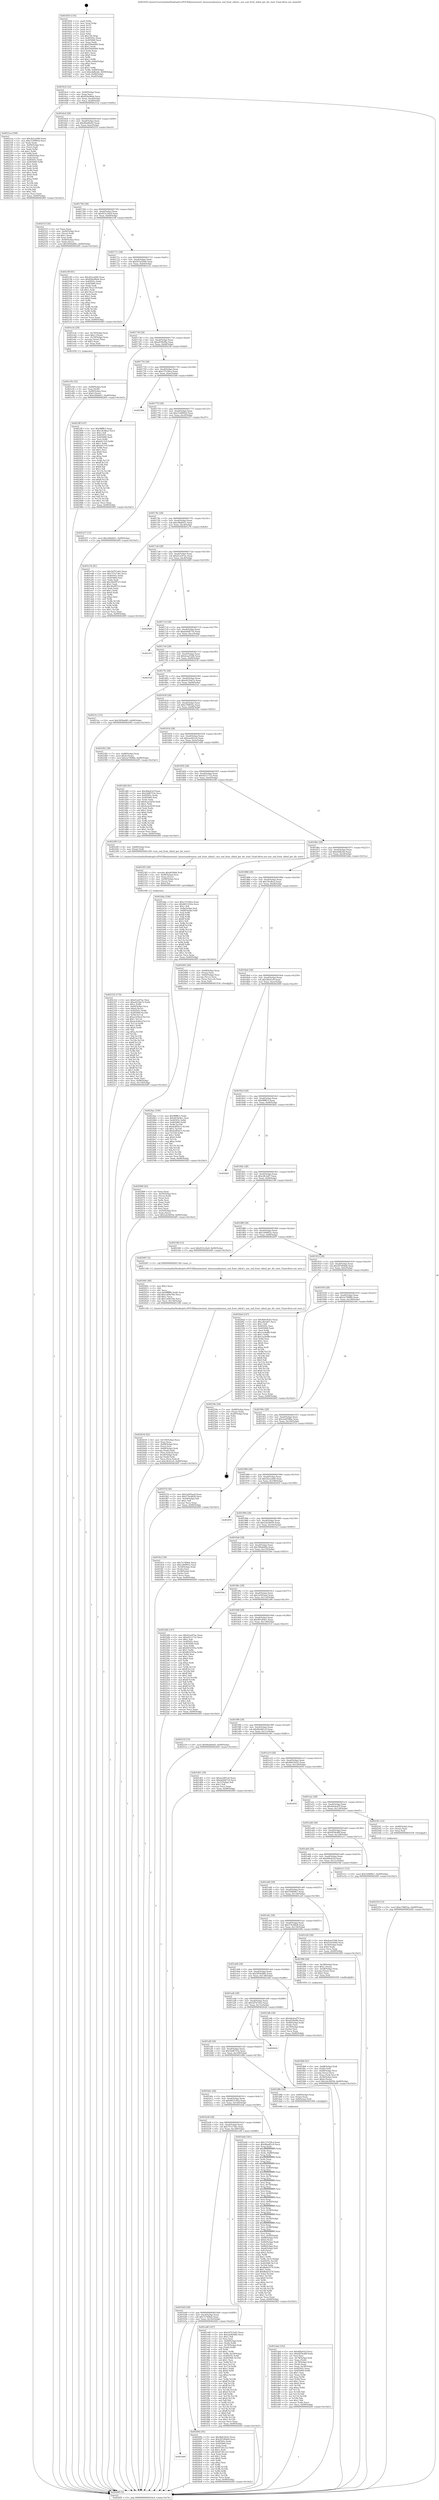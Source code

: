 digraph "0x401650" {
  label = "0x401650 (/mnt/c/Users/mathe/Desktop/tcc/POCII/binaries/extr_linuxsoundxenxen_snd_front_shbuf.c_xen_snd_front_shbuf_get_dir_start_Final-ollvm.out::main(0))"
  labelloc = "t"
  node[shape=record]

  Entry [label="",width=0.3,height=0.3,shape=circle,fillcolor=black,style=filled]
  "0x4016c4" [label="{
     0x4016c4 [32]\l
     | [instrs]\l
     &nbsp;&nbsp;0x4016c4 \<+6\>: mov -0x90(%rbp),%eax\l
     &nbsp;&nbsp;0x4016ca \<+2\>: mov %eax,%ecx\l
     &nbsp;&nbsp;0x4016cc \<+6\>: sub $0x826e96eb,%ecx\l
     &nbsp;&nbsp;0x4016d2 \<+6\>: mov %eax,-0xa4(%rbp)\l
     &nbsp;&nbsp;0x4016d8 \<+6\>: mov %ecx,-0xa8(%rbp)\l
     &nbsp;&nbsp;0x4016de \<+6\>: je 00000000004021ea \<main+0xb9a\>\l
  }"]
  "0x4021ea" [label="{
     0x4021ea [109]\l
     | [instrs]\l
     &nbsp;&nbsp;0x4021ea \<+5\>: mov $0x2b2ca446,%eax\l
     &nbsp;&nbsp;0x4021ef \<+5\>: mov $0xc53d992d,%ecx\l
     &nbsp;&nbsp;0x4021f4 \<+2\>: xor %edx,%edx\l
     &nbsp;&nbsp;0x4021f6 \<+4\>: mov -0x60(%rbp),%rsi\l
     &nbsp;&nbsp;0x4021fa \<+2\>: mov (%rsi),%edi\l
     &nbsp;&nbsp;0x4021fc \<+3\>: mov %edx,%r8d\l
     &nbsp;&nbsp;0x4021ff \<+4\>: sub $0x1,%r8d\l
     &nbsp;&nbsp;0x402203 \<+3\>: sub %r8d,%edi\l
     &nbsp;&nbsp;0x402206 \<+4\>: mov -0x60(%rbp),%rsi\l
     &nbsp;&nbsp;0x40220a \<+2\>: mov %edi,(%rsi)\l
     &nbsp;&nbsp;0x40220c \<+7\>: mov 0x40505c,%edi\l
     &nbsp;&nbsp;0x402213 \<+8\>: mov 0x405060,%r8d\l
     &nbsp;&nbsp;0x40221b \<+3\>: sub $0x1,%edx\l
     &nbsp;&nbsp;0x40221e \<+3\>: mov %edi,%r9d\l
     &nbsp;&nbsp;0x402221 \<+3\>: add %edx,%r9d\l
     &nbsp;&nbsp;0x402224 \<+4\>: imul %r9d,%edi\l
     &nbsp;&nbsp;0x402228 \<+3\>: and $0x1,%edi\l
     &nbsp;&nbsp;0x40222b \<+3\>: cmp $0x0,%edi\l
     &nbsp;&nbsp;0x40222e \<+4\>: sete %r10b\l
     &nbsp;&nbsp;0x402232 \<+4\>: cmp $0xa,%r8d\l
     &nbsp;&nbsp;0x402236 \<+4\>: setl %r11b\l
     &nbsp;&nbsp;0x40223a \<+3\>: mov %r10b,%bl\l
     &nbsp;&nbsp;0x40223d \<+3\>: and %r11b,%bl\l
     &nbsp;&nbsp;0x402240 \<+3\>: xor %r11b,%r10b\l
     &nbsp;&nbsp;0x402243 \<+3\>: or %r10b,%bl\l
     &nbsp;&nbsp;0x402246 \<+3\>: test $0x1,%bl\l
     &nbsp;&nbsp;0x402249 \<+3\>: cmovne %ecx,%eax\l
     &nbsp;&nbsp;0x40224c \<+6\>: mov %eax,-0x90(%rbp)\l
     &nbsp;&nbsp;0x402252 \<+5\>: jmp 00000000004026f5 \<main+0x10a5\>\l
  }"]
  "0x4016e4" [label="{
     0x4016e4 [28]\l
     | [instrs]\l
     &nbsp;&nbsp;0x4016e4 \<+5\>: jmp 00000000004016e9 \<main+0x99\>\l
     &nbsp;&nbsp;0x4016e9 \<+6\>: mov -0xa4(%rbp),%eax\l
     &nbsp;&nbsp;0x4016ef \<+5\>: sub $0x90a06e82,%eax\l
     &nbsp;&nbsp;0x4016f4 \<+6\>: mov %eax,-0xac(%rbp)\l
     &nbsp;&nbsp;0x4016fa \<+6\>: je 000000000040251f \<main+0xecf\>\l
  }"]
  Exit [label="",width=0.3,height=0.3,shape=circle,fillcolor=black,style=filled,peripheries=2]
  "0x40251f" [label="{
     0x40251f [34]\l
     | [instrs]\l
     &nbsp;&nbsp;0x40251f \<+2\>: xor %eax,%eax\l
     &nbsp;&nbsp;0x402521 \<+4\>: mov -0x40(%rbp),%rcx\l
     &nbsp;&nbsp;0x402525 \<+2\>: mov (%rcx),%edx\l
     &nbsp;&nbsp;0x402527 \<+3\>: sub $0x1,%eax\l
     &nbsp;&nbsp;0x40252a \<+2\>: sub %eax,%edx\l
     &nbsp;&nbsp;0x40252c \<+4\>: mov -0x40(%rbp),%rcx\l
     &nbsp;&nbsp;0x402530 \<+2\>: mov %edx,(%rcx)\l
     &nbsp;&nbsp;0x402532 \<+10\>: movl $0x5856a885,-0x90(%rbp)\l
     &nbsp;&nbsp;0x40253c \<+5\>: jmp 00000000004026f5 \<main+0x10a5\>\l
  }"]
  "0x401700" [label="{
     0x401700 [28]\l
     | [instrs]\l
     &nbsp;&nbsp;0x401700 \<+5\>: jmp 0000000000401705 \<main+0xb5\>\l
     &nbsp;&nbsp;0x401705 \<+6\>: mov -0xa4(%rbp),%eax\l
     &nbsp;&nbsp;0x40170b \<+5\>: sub $0x923c24e9,%eax\l
     &nbsp;&nbsp;0x401710 \<+6\>: mov %eax,-0xb0(%rbp)\l
     &nbsp;&nbsp;0x401716 \<+6\>: je 000000000040218f \<main+0xb3f\>\l
  }"]
  "0x402550" [label="{
     0x402550 [15]\l
     | [instrs]\l
     &nbsp;&nbsp;0x402550 \<+10\>: movl $0xe708f1ba,-0x90(%rbp)\l
     &nbsp;&nbsp;0x40255a \<+5\>: jmp 00000000004026f5 \<main+0x10a5\>\l
  }"]
  "0x40218f" [label="{
     0x40218f [91]\l
     | [instrs]\l
     &nbsp;&nbsp;0x40218f \<+5\>: mov $0x2b2ca446,%eax\l
     &nbsp;&nbsp;0x402194 \<+5\>: mov $0x826e96eb,%ecx\l
     &nbsp;&nbsp;0x402199 \<+7\>: mov 0x40505c,%edx\l
     &nbsp;&nbsp;0x4021a0 \<+7\>: mov 0x405060,%esi\l
     &nbsp;&nbsp;0x4021a7 \<+2\>: mov %edx,%edi\l
     &nbsp;&nbsp;0x4021a9 \<+6\>: add $0x70ca139,%edi\l
     &nbsp;&nbsp;0x4021af \<+3\>: sub $0x1,%edi\l
     &nbsp;&nbsp;0x4021b2 \<+6\>: sub $0x70ca139,%edi\l
     &nbsp;&nbsp;0x4021b8 \<+3\>: imul %edi,%edx\l
     &nbsp;&nbsp;0x4021bb \<+3\>: and $0x1,%edx\l
     &nbsp;&nbsp;0x4021be \<+3\>: cmp $0x0,%edx\l
     &nbsp;&nbsp;0x4021c1 \<+4\>: sete %r8b\l
     &nbsp;&nbsp;0x4021c5 \<+3\>: cmp $0xa,%esi\l
     &nbsp;&nbsp;0x4021c8 \<+4\>: setl %r9b\l
     &nbsp;&nbsp;0x4021cc \<+3\>: mov %r8b,%r10b\l
     &nbsp;&nbsp;0x4021cf \<+3\>: and %r9b,%r10b\l
     &nbsp;&nbsp;0x4021d2 \<+3\>: xor %r9b,%r8b\l
     &nbsp;&nbsp;0x4021d5 \<+3\>: or %r8b,%r10b\l
     &nbsp;&nbsp;0x4021d8 \<+4\>: test $0x1,%r10b\l
     &nbsp;&nbsp;0x4021dc \<+3\>: cmovne %ecx,%eax\l
     &nbsp;&nbsp;0x4021df \<+6\>: mov %eax,-0x90(%rbp)\l
     &nbsp;&nbsp;0x4021e5 \<+5\>: jmp 00000000004026f5 \<main+0x10a5\>\l
  }"]
  "0x40171c" [label="{
     0x40171c [28]\l
     | [instrs]\l
     &nbsp;&nbsp;0x40171c \<+5\>: jmp 0000000000401721 \<main+0xd1\>\l
     &nbsp;&nbsp;0x401721 \<+6\>: mov -0xa4(%rbp),%eax\l
     &nbsp;&nbsp;0x401727 \<+5\>: sub $0x933e5044,%eax\l
     &nbsp;&nbsp;0x40172c \<+6\>: mov %eax,-0xb4(%rbp)\l
     &nbsp;&nbsp;0x401732 \<+6\>: je 0000000000401e3e \<main+0x7ee\>\l
  }"]
  "0x4024ac" [label="{
     0x4024ac [100]\l
     | [instrs]\l
     &nbsp;&nbsp;0x4024ac \<+5\>: mov $0x98fffc5,%edx\l
     &nbsp;&nbsp;0x4024b1 \<+5\>: mov $0x461b04cc,%esi\l
     &nbsp;&nbsp;0x4024b6 \<+8\>: mov 0x40505c,%r8d\l
     &nbsp;&nbsp;0x4024be \<+8\>: mov 0x405060,%r9d\l
     &nbsp;&nbsp;0x4024c6 \<+3\>: mov %r8d,%r10d\l
     &nbsp;&nbsp;0x4024c9 \<+7\>: sub $0xfedf5b15,%r10d\l
     &nbsp;&nbsp;0x4024d0 \<+4\>: sub $0x1,%r10d\l
     &nbsp;&nbsp;0x4024d4 \<+7\>: add $0xfedf5b15,%r10d\l
     &nbsp;&nbsp;0x4024db \<+4\>: imul %r10d,%r8d\l
     &nbsp;&nbsp;0x4024df \<+4\>: and $0x1,%r8d\l
     &nbsp;&nbsp;0x4024e3 \<+4\>: cmp $0x0,%r8d\l
     &nbsp;&nbsp;0x4024e7 \<+4\>: sete %r11b\l
     &nbsp;&nbsp;0x4024eb \<+4\>: cmp $0xa,%r9d\l
     &nbsp;&nbsp;0x4024ef \<+3\>: setl %bl\l
     &nbsp;&nbsp;0x4024f2 \<+3\>: mov %r11b,%r14b\l
     &nbsp;&nbsp;0x4024f5 \<+3\>: and %bl,%r14b\l
     &nbsp;&nbsp;0x4024f8 \<+3\>: xor %bl,%r11b\l
     &nbsp;&nbsp;0x4024fb \<+3\>: or %r11b,%r14b\l
     &nbsp;&nbsp;0x4024fe \<+4\>: test $0x1,%r14b\l
     &nbsp;&nbsp;0x402502 \<+3\>: cmovne %esi,%edx\l
     &nbsp;&nbsp;0x402505 \<+6\>: mov %edx,-0x90(%rbp)\l
     &nbsp;&nbsp;0x40250b \<+5\>: jmp 00000000004026f5 \<main+0x10a5\>\l
  }"]
  "0x401e3e" [label="{
     0x401e3e [29]\l
     | [instrs]\l
     &nbsp;&nbsp;0x401e3e \<+4\>: mov -0x70(%rbp),%rax\l
     &nbsp;&nbsp;0x401e42 \<+6\>: movl $0x1,(%rax)\l
     &nbsp;&nbsp;0x401e48 \<+4\>: mov -0x70(%rbp),%rax\l
     &nbsp;&nbsp;0x401e4c \<+3\>: movslq (%rax),%rax\l
     &nbsp;&nbsp;0x401e4f \<+4\>: shl $0x3,%rax\l
     &nbsp;&nbsp;0x401e53 \<+3\>: mov %rax,%rdi\l
     &nbsp;&nbsp;0x401e56 \<+5\>: call 0000000000401050 \<malloc@plt\>\l
     | [calls]\l
     &nbsp;&nbsp;0x401050 \{1\} (unknown)\l
  }"]
  "0x401738" [label="{
     0x401738 [28]\l
     | [instrs]\l
     &nbsp;&nbsp;0x401738 \<+5\>: jmp 000000000040173d \<main+0xed\>\l
     &nbsp;&nbsp;0x40173d \<+6\>: mov -0xa4(%rbp),%eax\l
     &nbsp;&nbsp;0x401743 \<+5\>: sub $0xa939e9fa,%eax\l
     &nbsp;&nbsp;0x401748 \<+6\>: mov %eax,-0xb8(%rbp)\l
     &nbsp;&nbsp;0x40174e \<+6\>: je 00000000004023ff \<main+0xdaf\>\l
  }"]
  "0x402322" [label="{
     0x402322 [170]\l
     | [instrs]\l
     &nbsp;&nbsp;0x402322 \<+5\>: mov $0xd1ee97ac,%esi\l
     &nbsp;&nbsp;0x402327 \<+5\>: mov $0xe425da7a,%edx\l
     &nbsp;&nbsp;0x40232c \<+3\>: mov $0x1,%r8b\l
     &nbsp;&nbsp;0x40232f \<+4\>: mov -0x40(%rbp),%rcx\l
     &nbsp;&nbsp;0x402333 \<+6\>: movl $0x0,(%rcx)\l
     &nbsp;&nbsp;0x402339 \<+8\>: mov 0x40505c,%r9d\l
     &nbsp;&nbsp;0x402341 \<+8\>: mov 0x405060,%r10d\l
     &nbsp;&nbsp;0x402349 \<+3\>: mov %r9d,%r11d\l
     &nbsp;&nbsp;0x40234c \<+7\>: sub $0xac436ecf,%r11d\l
     &nbsp;&nbsp;0x402353 \<+4\>: sub $0x1,%r11d\l
     &nbsp;&nbsp;0x402357 \<+7\>: add $0xac436ecf,%r11d\l
     &nbsp;&nbsp;0x40235e \<+4\>: imul %r11d,%r9d\l
     &nbsp;&nbsp;0x402362 \<+4\>: and $0x1,%r9d\l
     &nbsp;&nbsp;0x402366 \<+4\>: cmp $0x0,%r9d\l
     &nbsp;&nbsp;0x40236a \<+3\>: sete %bl\l
     &nbsp;&nbsp;0x40236d \<+4\>: cmp $0xa,%r10d\l
     &nbsp;&nbsp;0x402371 \<+4\>: setl %r14b\l
     &nbsp;&nbsp;0x402375 \<+3\>: mov %bl,%r15b\l
     &nbsp;&nbsp;0x402378 \<+4\>: xor $0xff,%r15b\l
     &nbsp;&nbsp;0x40237c \<+3\>: mov %r14b,%r12b\l
     &nbsp;&nbsp;0x40237f \<+4\>: xor $0xff,%r12b\l
     &nbsp;&nbsp;0x402383 \<+4\>: xor $0x1,%r8b\l
     &nbsp;&nbsp;0x402387 \<+3\>: mov %r15b,%r13b\l
     &nbsp;&nbsp;0x40238a \<+4\>: and $0xff,%r13b\l
     &nbsp;&nbsp;0x40238e \<+3\>: and %r8b,%bl\l
     &nbsp;&nbsp;0x402391 \<+3\>: mov %r12b,%cl\l
     &nbsp;&nbsp;0x402394 \<+3\>: and $0xff,%cl\l
     &nbsp;&nbsp;0x402397 \<+3\>: and %r8b,%r14b\l
     &nbsp;&nbsp;0x40239a \<+3\>: or %bl,%r13b\l
     &nbsp;&nbsp;0x40239d \<+3\>: or %r14b,%cl\l
     &nbsp;&nbsp;0x4023a0 \<+3\>: xor %cl,%r13b\l
     &nbsp;&nbsp;0x4023a3 \<+3\>: or %r12b,%r15b\l
     &nbsp;&nbsp;0x4023a6 \<+4\>: xor $0xff,%r15b\l
     &nbsp;&nbsp;0x4023aa \<+4\>: or $0x1,%r8b\l
     &nbsp;&nbsp;0x4023ae \<+3\>: and %r8b,%r15b\l
     &nbsp;&nbsp;0x4023b1 \<+3\>: or %r15b,%r13b\l
     &nbsp;&nbsp;0x4023b4 \<+4\>: test $0x1,%r13b\l
     &nbsp;&nbsp;0x4023b8 \<+3\>: cmovne %edx,%esi\l
     &nbsp;&nbsp;0x4023bb \<+6\>: mov %esi,-0x90(%rbp)\l
     &nbsp;&nbsp;0x4023c1 \<+6\>: mov %eax,-0x154(%rbp)\l
     &nbsp;&nbsp;0x4023c7 \<+5\>: jmp 00000000004026f5 \<main+0x10a5\>\l
  }"]
  "0x4023ff" [label="{
     0x4023ff [147]\l
     | [instrs]\l
     &nbsp;&nbsp;0x4023ff \<+5\>: mov $0x98fffc5,%eax\l
     &nbsp;&nbsp;0x402404 \<+5\>: mov $0x18cdba2,%ecx\l
     &nbsp;&nbsp;0x402409 \<+2\>: mov $0x1,%dl\l
     &nbsp;&nbsp;0x40240b \<+7\>: mov 0x40505c,%esi\l
     &nbsp;&nbsp;0x402412 \<+7\>: mov 0x405060,%edi\l
     &nbsp;&nbsp;0x402419 \<+3\>: mov %esi,%r8d\l
     &nbsp;&nbsp;0x40241c \<+7\>: sub $0xb41319,%r8d\l
     &nbsp;&nbsp;0x402423 \<+4\>: sub $0x1,%r8d\l
     &nbsp;&nbsp;0x402427 \<+7\>: add $0xb41319,%r8d\l
     &nbsp;&nbsp;0x40242e \<+4\>: imul %r8d,%esi\l
     &nbsp;&nbsp;0x402432 \<+3\>: and $0x1,%esi\l
     &nbsp;&nbsp;0x402435 \<+3\>: cmp $0x0,%esi\l
     &nbsp;&nbsp;0x402438 \<+4\>: sete %r9b\l
     &nbsp;&nbsp;0x40243c \<+3\>: cmp $0xa,%edi\l
     &nbsp;&nbsp;0x40243f \<+4\>: setl %r10b\l
     &nbsp;&nbsp;0x402443 \<+3\>: mov %r9b,%r11b\l
     &nbsp;&nbsp;0x402446 \<+4\>: xor $0xff,%r11b\l
     &nbsp;&nbsp;0x40244a \<+3\>: mov %r10b,%bl\l
     &nbsp;&nbsp;0x40244d \<+3\>: xor $0xff,%bl\l
     &nbsp;&nbsp;0x402450 \<+3\>: xor $0x1,%dl\l
     &nbsp;&nbsp;0x402453 \<+3\>: mov %r11b,%r14b\l
     &nbsp;&nbsp;0x402456 \<+4\>: and $0xff,%r14b\l
     &nbsp;&nbsp;0x40245a \<+3\>: and %dl,%r9b\l
     &nbsp;&nbsp;0x40245d \<+3\>: mov %bl,%r15b\l
     &nbsp;&nbsp;0x402460 \<+4\>: and $0xff,%r15b\l
     &nbsp;&nbsp;0x402464 \<+3\>: and %dl,%r10b\l
     &nbsp;&nbsp;0x402467 \<+3\>: or %r9b,%r14b\l
     &nbsp;&nbsp;0x40246a \<+3\>: or %r10b,%r15b\l
     &nbsp;&nbsp;0x40246d \<+3\>: xor %r15b,%r14b\l
     &nbsp;&nbsp;0x402470 \<+3\>: or %bl,%r11b\l
     &nbsp;&nbsp;0x402473 \<+4\>: xor $0xff,%r11b\l
     &nbsp;&nbsp;0x402477 \<+3\>: or $0x1,%dl\l
     &nbsp;&nbsp;0x40247a \<+3\>: and %dl,%r11b\l
     &nbsp;&nbsp;0x40247d \<+3\>: or %r11b,%r14b\l
     &nbsp;&nbsp;0x402480 \<+4\>: test $0x1,%r14b\l
     &nbsp;&nbsp;0x402484 \<+3\>: cmovne %ecx,%eax\l
     &nbsp;&nbsp;0x402487 \<+6\>: mov %eax,-0x90(%rbp)\l
     &nbsp;&nbsp;0x40248d \<+5\>: jmp 00000000004026f5 \<main+0x10a5\>\l
  }"]
  "0x401754" [label="{
     0x401754 [28]\l
     | [instrs]\l
     &nbsp;&nbsp;0x401754 \<+5\>: jmp 0000000000401759 \<main+0x109\>\l
     &nbsp;&nbsp;0x401759 \<+6\>: mov -0xa4(%rbp),%eax\l
     &nbsp;&nbsp;0x40175f \<+5\>: sub $0xc37e58ca,%eax\l
     &nbsp;&nbsp;0x401764 \<+6\>: mov %eax,-0xbc(%rbp)\l
     &nbsp;&nbsp;0x40176a \<+6\>: je 00000000004025b6 \<main+0xf66\>\l
  }"]
  "0x402305" [label="{
     0x402305 [29]\l
     | [instrs]\l
     &nbsp;&nbsp;0x402305 \<+10\>: movabs $0x4030b6,%rdi\l
     &nbsp;&nbsp;0x40230f \<+4\>: mov -0x48(%rbp),%rcx\l
     &nbsp;&nbsp;0x402313 \<+2\>: mov %eax,(%rcx)\l
     &nbsp;&nbsp;0x402315 \<+4\>: mov -0x48(%rbp),%rcx\l
     &nbsp;&nbsp;0x402319 \<+2\>: mov (%rcx),%esi\l
     &nbsp;&nbsp;0x40231b \<+2\>: mov $0x0,%al\l
     &nbsp;&nbsp;0x40231d \<+5\>: call 0000000000401040 \<printf@plt\>\l
     | [calls]\l
     &nbsp;&nbsp;0x401040 \{1\} (unknown)\l
  }"]
  "0x4025b6" [label="{
     0x4025b6\l
  }", style=dashed]
  "0x401770" [label="{
     0x401770 [28]\l
     | [instrs]\l
     &nbsp;&nbsp;0x401770 \<+5\>: jmp 0000000000401775 \<main+0x125\>\l
     &nbsp;&nbsp;0x401775 \<+6\>: mov -0xa4(%rbp),%eax\l
     &nbsp;&nbsp;0x40177b \<+5\>: sub $0xc53d992d,%eax\l
     &nbsp;&nbsp;0x401780 \<+6\>: mov %eax,-0xc0(%rbp)\l
     &nbsp;&nbsp;0x401786 \<+6\>: je 0000000000402257 \<main+0xc07\>\l
  }"]
  "0x401b60" [label="{
     0x401b60\l
  }", style=dashed]
  "0x402257" [label="{
     0x402257 [15]\l
     | [instrs]\l
     &nbsp;&nbsp;0x402257 \<+10\>: movl $0xcf4bb621,-0x90(%rbp)\l
     &nbsp;&nbsp;0x402261 \<+5\>: jmp 00000000004026f5 \<main+0x10a5\>\l
  }"]
  "0x40178c" [label="{
     0x40178c [28]\l
     | [instrs]\l
     &nbsp;&nbsp;0x40178c \<+5\>: jmp 0000000000401791 \<main+0x141\>\l
     &nbsp;&nbsp;0x401791 \<+6\>: mov -0xa4(%rbp),%eax\l
     &nbsp;&nbsp;0x401797 \<+5\>: sub $0xcf4bb621,%eax\l
     &nbsp;&nbsp;0x40179c \<+6\>: mov %eax,-0xc4(%rbp)\l
     &nbsp;&nbsp;0x4017a2 \<+6\>: je 0000000000401e7b \<main+0x82b\>\l
  }"]
  "0x402092" [label="{
     0x402092 [91]\l
     | [instrs]\l
     &nbsp;&nbsp;0x402092 \<+5\>: mov $0x4b618c63,%eax\l
     &nbsp;&nbsp;0x402097 \<+5\>: mov $0x287d04dd,%ecx\l
     &nbsp;&nbsp;0x40209c \<+7\>: mov 0x40505c,%edx\l
     &nbsp;&nbsp;0x4020a3 \<+7\>: mov 0x405060,%esi\l
     &nbsp;&nbsp;0x4020aa \<+2\>: mov %edx,%edi\l
     &nbsp;&nbsp;0x4020ac \<+6\>: sub $0x972bc322,%edi\l
     &nbsp;&nbsp;0x4020b2 \<+3\>: sub $0x1,%edi\l
     &nbsp;&nbsp;0x4020b5 \<+6\>: add $0x972bc322,%edi\l
     &nbsp;&nbsp;0x4020bb \<+3\>: imul %edi,%edx\l
     &nbsp;&nbsp;0x4020be \<+3\>: and $0x1,%edx\l
     &nbsp;&nbsp;0x4020c1 \<+3\>: cmp $0x0,%edx\l
     &nbsp;&nbsp;0x4020c4 \<+4\>: sete %r8b\l
     &nbsp;&nbsp;0x4020c8 \<+3\>: cmp $0xa,%esi\l
     &nbsp;&nbsp;0x4020cb \<+4\>: setl %r9b\l
     &nbsp;&nbsp;0x4020cf \<+3\>: mov %r8b,%r10b\l
     &nbsp;&nbsp;0x4020d2 \<+3\>: and %r9b,%r10b\l
     &nbsp;&nbsp;0x4020d5 \<+3\>: xor %r9b,%r8b\l
     &nbsp;&nbsp;0x4020d8 \<+3\>: or %r8b,%r10b\l
     &nbsp;&nbsp;0x4020db \<+4\>: test $0x1,%r10b\l
     &nbsp;&nbsp;0x4020df \<+3\>: cmovne %ecx,%eax\l
     &nbsp;&nbsp;0x4020e2 \<+6\>: mov %eax,-0x90(%rbp)\l
     &nbsp;&nbsp;0x4020e8 \<+5\>: jmp 00000000004026f5 \<main+0x10a5\>\l
  }"]
  "0x401e7b" [label="{
     0x401e7b [91]\l
     | [instrs]\l
     &nbsp;&nbsp;0x401e7b \<+5\>: mov $0x5d7b7e62,%eax\l
     &nbsp;&nbsp;0x401e80 \<+5\>: mov $0x757e73bc,%ecx\l
     &nbsp;&nbsp;0x401e85 \<+7\>: mov 0x40505c,%edx\l
     &nbsp;&nbsp;0x401e8c \<+7\>: mov 0x405060,%esi\l
     &nbsp;&nbsp;0x401e93 \<+2\>: mov %edx,%edi\l
     &nbsp;&nbsp;0x401e95 \<+6\>: add $0x30e99723,%edi\l
     &nbsp;&nbsp;0x401e9b \<+3\>: sub $0x1,%edi\l
     &nbsp;&nbsp;0x401e9e \<+6\>: sub $0x30e99723,%edi\l
     &nbsp;&nbsp;0x401ea4 \<+3\>: imul %edi,%edx\l
     &nbsp;&nbsp;0x401ea7 \<+3\>: and $0x1,%edx\l
     &nbsp;&nbsp;0x401eaa \<+3\>: cmp $0x0,%edx\l
     &nbsp;&nbsp;0x401ead \<+4\>: sete %r8b\l
     &nbsp;&nbsp;0x401eb1 \<+3\>: cmp $0xa,%esi\l
     &nbsp;&nbsp;0x401eb4 \<+4\>: setl %r9b\l
     &nbsp;&nbsp;0x401eb8 \<+3\>: mov %r8b,%r10b\l
     &nbsp;&nbsp;0x401ebb \<+3\>: and %r9b,%r10b\l
     &nbsp;&nbsp;0x401ebe \<+3\>: xor %r9b,%r8b\l
     &nbsp;&nbsp;0x401ec1 \<+3\>: or %r8b,%r10b\l
     &nbsp;&nbsp;0x401ec4 \<+4\>: test $0x1,%r10b\l
     &nbsp;&nbsp;0x401ec8 \<+3\>: cmovne %ecx,%eax\l
     &nbsp;&nbsp;0x401ecb \<+6\>: mov %eax,-0x90(%rbp)\l
     &nbsp;&nbsp;0x401ed1 \<+5\>: jmp 00000000004026f5 \<main+0x10a5\>\l
  }"]
  "0x4017a8" [label="{
     0x4017a8 [28]\l
     | [instrs]\l
     &nbsp;&nbsp;0x4017a8 \<+5\>: jmp 00000000004017ad \<main+0x15d\>\l
     &nbsp;&nbsp;0x4017ad \<+6\>: mov -0xa4(%rbp),%eax\l
     &nbsp;&nbsp;0x4017b3 \<+5\>: sub $0xd1ee97ac,%eax\l
     &nbsp;&nbsp;0x4017b8 \<+6\>: mov %eax,-0xc8(%rbp)\l
     &nbsp;&nbsp;0x4017be \<+6\>: je 0000000000402689 \<main+0x1039\>\l
  }"]
  "0x402034" [label="{
     0x402034 [52]\l
     | [instrs]\l
     &nbsp;&nbsp;0x402034 \<+6\>: mov -0x150(%rbp),%ecx\l
     &nbsp;&nbsp;0x40203a \<+3\>: imul %eax,%ecx\l
     &nbsp;&nbsp;0x40203d \<+4\>: mov -0x68(%rbp),%rsi\l
     &nbsp;&nbsp;0x402041 \<+3\>: mov (%rsi),%rsi\l
     &nbsp;&nbsp;0x402044 \<+4\>: mov -0x60(%rbp),%rdi\l
     &nbsp;&nbsp;0x402048 \<+3\>: movslq (%rdi),%rdi\l
     &nbsp;&nbsp;0x40204b \<+4\>: mov (%rsi,%rdi,8),%rsi\l
     &nbsp;&nbsp;0x40204f \<+4\>: mov -0x50(%rbp),%rdi\l
     &nbsp;&nbsp;0x402053 \<+3\>: movslq (%rdi),%rdi\l
     &nbsp;&nbsp;0x402056 \<+3\>: mov %ecx,(%rsi,%rdi,4)\l
     &nbsp;&nbsp;0x402059 \<+10\>: movl $0x38c61e9,-0x90(%rbp)\l
     &nbsp;&nbsp;0x402063 \<+5\>: jmp 00000000004026f5 \<main+0x10a5\>\l
  }"]
  "0x402689" [label="{
     0x402689\l
  }", style=dashed]
  "0x4017c4" [label="{
     0x4017c4 [28]\l
     | [instrs]\l
     &nbsp;&nbsp;0x4017c4 \<+5\>: jmp 00000000004017c9 \<main+0x179\>\l
     &nbsp;&nbsp;0x4017c9 \<+6\>: mov -0xa4(%rbp),%eax\l
     &nbsp;&nbsp;0x4017cf \<+5\>: sub $0xda0db716,%eax\l
     &nbsp;&nbsp;0x4017d4 \<+6\>: mov %eax,-0xcc(%rbp)\l
     &nbsp;&nbsp;0x4017da \<+6\>: je 0000000000401d1f \<main+0x6cf\>\l
  }"]
  "0x40200c" [label="{
     0x40200c [40]\l
     | [instrs]\l
     &nbsp;&nbsp;0x40200c \<+5\>: mov $0x2,%ecx\l
     &nbsp;&nbsp;0x402011 \<+1\>: cltd\l
     &nbsp;&nbsp;0x402012 \<+2\>: idiv %ecx\l
     &nbsp;&nbsp;0x402014 \<+6\>: imul $0xfffffffe,%edx,%ecx\l
     &nbsp;&nbsp;0x40201a \<+6\>: add $0x1a69a78e,%ecx\l
     &nbsp;&nbsp;0x402020 \<+3\>: add $0x1,%ecx\l
     &nbsp;&nbsp;0x402023 \<+6\>: sub $0x1a69a78e,%ecx\l
     &nbsp;&nbsp;0x402029 \<+6\>: mov %ecx,-0x150(%rbp)\l
     &nbsp;&nbsp;0x40202f \<+5\>: call 0000000000401160 \<next_i\>\l
     | [calls]\l
     &nbsp;&nbsp;0x401160 \{1\} (/mnt/c/Users/mathe/Desktop/tcc/POCII/binaries/extr_linuxsoundxenxen_snd_front_shbuf.c_xen_snd_front_shbuf_get_dir_start_Final-ollvm.out::next_i)\l
  }"]
  "0x401d1f" [label="{
     0x401d1f\l
  }", style=dashed]
  "0x4017e0" [label="{
     0x4017e0 [28]\l
     | [instrs]\l
     &nbsp;&nbsp;0x4017e0 \<+5\>: jmp 00000000004017e5 \<main+0x195\>\l
     &nbsp;&nbsp;0x4017e5 \<+6\>: mov -0xa4(%rbp),%eax\l
     &nbsp;&nbsp;0x4017eb \<+5\>: sub $0xdcaa55d6,%eax\l
     &nbsp;&nbsp;0x4017f0 \<+6\>: mov %eax,-0xd0(%rbp)\l
     &nbsp;&nbsp;0x4017f6 \<+6\>: je 000000000040255f \<main+0xf0f\>\l
  }"]
  "0x401fb8" [label="{
     0x401fb8 [43]\l
     | [instrs]\l
     &nbsp;&nbsp;0x401fb8 \<+4\>: mov -0x68(%rbp),%rdi\l
     &nbsp;&nbsp;0x401fbc \<+3\>: mov (%rdi),%rdi\l
     &nbsp;&nbsp;0x401fbf \<+4\>: mov -0x60(%rbp),%rcx\l
     &nbsp;&nbsp;0x401fc3 \<+3\>: movslq (%rcx),%rcx\l
     &nbsp;&nbsp;0x401fc6 \<+4\>: mov %rax,(%rdi,%rcx,8)\l
     &nbsp;&nbsp;0x401fca \<+4\>: mov -0x50(%rbp),%rax\l
     &nbsp;&nbsp;0x401fce \<+6\>: movl $0x0,(%rax)\l
     &nbsp;&nbsp;0x401fd4 \<+10\>: movl $0x2eb3b056,-0x90(%rbp)\l
     &nbsp;&nbsp;0x401fde \<+5\>: jmp 00000000004026f5 \<main+0x10a5\>\l
  }"]
  "0x40255f" [label="{
     0x40255f\l
  }", style=dashed]
  "0x4017fc" [label="{
     0x4017fc [28]\l
     | [instrs]\l
     &nbsp;&nbsp;0x4017fc \<+5\>: jmp 0000000000401801 \<main+0x1b1\>\l
     &nbsp;&nbsp;0x401801 \<+6\>: mov -0xa4(%rbp),%eax\l
     &nbsp;&nbsp;0x401807 \<+5\>: sub $0xe425da7a,%eax\l
     &nbsp;&nbsp;0x40180c \<+6\>: mov %eax,-0xd4(%rbp)\l
     &nbsp;&nbsp;0x401812 \<+6\>: je 00000000004023cc \<main+0xd7c\>\l
  }"]
  "0x401b44" [label="{
     0x401b44 [28]\l
     | [instrs]\l
     &nbsp;&nbsp;0x401b44 \<+5\>: jmp 0000000000401b49 \<main+0x4f9\>\l
     &nbsp;&nbsp;0x401b49 \<+6\>: mov -0xa4(%rbp),%eax\l
     &nbsp;&nbsp;0x401b4f \<+5\>: sub $0x7e74f4eb,%eax\l
     &nbsp;&nbsp;0x401b54 \<+6\>: mov %eax,-0x14c(%rbp)\l
     &nbsp;&nbsp;0x401b5a \<+6\>: je 0000000000402092 \<main+0xa42\>\l
  }"]
  "0x4023cc" [label="{
     0x4023cc [15]\l
     | [instrs]\l
     &nbsp;&nbsp;0x4023cc \<+10\>: movl $0x5856a885,-0x90(%rbp)\l
     &nbsp;&nbsp;0x4023d6 \<+5\>: jmp 00000000004026f5 \<main+0x10a5\>\l
  }"]
  "0x401818" [label="{
     0x401818 [28]\l
     | [instrs]\l
     &nbsp;&nbsp;0x401818 \<+5\>: jmp 000000000040181d \<main+0x1cd\>\l
     &nbsp;&nbsp;0x40181d \<+6\>: mov -0xa4(%rbp),%eax\l
     &nbsp;&nbsp;0x401823 \<+5\>: sub $0xe708f1ba,%eax\l
     &nbsp;&nbsp;0x401828 \<+6\>: mov %eax,-0xd8(%rbp)\l
     &nbsp;&nbsp;0x40182e \<+6\>: je 0000000000402582 \<main+0xf32\>\l
  }"]
  "0x401ed6" [label="{
     0x401ed6 [167]\l
     | [instrs]\l
     &nbsp;&nbsp;0x401ed6 \<+5\>: mov $0x5d7b7e62,%eax\l
     &nbsp;&nbsp;0x401edb \<+5\>: mov $0x2ad4588e,%ecx\l
     &nbsp;&nbsp;0x401ee0 \<+2\>: mov $0x1,%dl\l
     &nbsp;&nbsp;0x401ee2 \<+2\>: xor %esi,%esi\l
     &nbsp;&nbsp;0x401ee4 \<+4\>: mov -0x60(%rbp),%rdi\l
     &nbsp;&nbsp;0x401ee8 \<+3\>: mov (%rdi),%r8d\l
     &nbsp;&nbsp;0x401eeb \<+4\>: mov -0x70(%rbp),%rdi\l
     &nbsp;&nbsp;0x401eef \<+3\>: cmp (%rdi),%r8d\l
     &nbsp;&nbsp;0x401ef2 \<+4\>: setl %r9b\l
     &nbsp;&nbsp;0x401ef6 \<+4\>: and $0x1,%r9b\l
     &nbsp;&nbsp;0x401efa \<+4\>: mov %r9b,-0x29(%rbp)\l
     &nbsp;&nbsp;0x401efe \<+8\>: mov 0x40505c,%r8d\l
     &nbsp;&nbsp;0x401f06 \<+8\>: mov 0x405060,%r10d\l
     &nbsp;&nbsp;0x401f0e \<+3\>: sub $0x1,%esi\l
     &nbsp;&nbsp;0x401f11 \<+3\>: mov %r8d,%r11d\l
     &nbsp;&nbsp;0x401f14 \<+3\>: add %esi,%r11d\l
     &nbsp;&nbsp;0x401f17 \<+4\>: imul %r11d,%r8d\l
     &nbsp;&nbsp;0x401f1b \<+4\>: and $0x1,%r8d\l
     &nbsp;&nbsp;0x401f1f \<+4\>: cmp $0x0,%r8d\l
     &nbsp;&nbsp;0x401f23 \<+4\>: sete %r9b\l
     &nbsp;&nbsp;0x401f27 \<+4\>: cmp $0xa,%r10d\l
     &nbsp;&nbsp;0x401f2b \<+3\>: setl %bl\l
     &nbsp;&nbsp;0x401f2e \<+3\>: mov %r9b,%r14b\l
     &nbsp;&nbsp;0x401f31 \<+4\>: xor $0xff,%r14b\l
     &nbsp;&nbsp;0x401f35 \<+3\>: mov %bl,%r15b\l
     &nbsp;&nbsp;0x401f38 \<+4\>: xor $0xff,%r15b\l
     &nbsp;&nbsp;0x401f3c \<+3\>: xor $0x0,%dl\l
     &nbsp;&nbsp;0x401f3f \<+3\>: mov %r14b,%r12b\l
     &nbsp;&nbsp;0x401f42 \<+4\>: and $0x0,%r12b\l
     &nbsp;&nbsp;0x401f46 \<+3\>: and %dl,%r9b\l
     &nbsp;&nbsp;0x401f49 \<+3\>: mov %r15b,%r13b\l
     &nbsp;&nbsp;0x401f4c \<+4\>: and $0x0,%r13b\l
     &nbsp;&nbsp;0x401f50 \<+2\>: and %dl,%bl\l
     &nbsp;&nbsp;0x401f52 \<+3\>: or %r9b,%r12b\l
     &nbsp;&nbsp;0x401f55 \<+3\>: or %bl,%r13b\l
     &nbsp;&nbsp;0x401f58 \<+3\>: xor %r13b,%r12b\l
     &nbsp;&nbsp;0x401f5b \<+3\>: or %r15b,%r14b\l
     &nbsp;&nbsp;0x401f5e \<+4\>: xor $0xff,%r14b\l
     &nbsp;&nbsp;0x401f62 \<+3\>: or $0x0,%dl\l
     &nbsp;&nbsp;0x401f65 \<+3\>: and %dl,%r14b\l
     &nbsp;&nbsp;0x401f68 \<+3\>: or %r14b,%r12b\l
     &nbsp;&nbsp;0x401f6b \<+4\>: test $0x1,%r12b\l
     &nbsp;&nbsp;0x401f6f \<+3\>: cmovne %ecx,%eax\l
     &nbsp;&nbsp;0x401f72 \<+6\>: mov %eax,-0x90(%rbp)\l
     &nbsp;&nbsp;0x401f78 \<+5\>: jmp 00000000004026f5 \<main+0x10a5\>\l
  }"]
  "0x402582" [label="{
     0x402582 [28]\l
     | [instrs]\l
     &nbsp;&nbsp;0x402582 \<+7\>: mov -0x88(%rbp),%rax\l
     &nbsp;&nbsp;0x402589 \<+6\>: movl $0x0,(%rax)\l
     &nbsp;&nbsp;0x40258f \<+10\>: movl $0x2a700f6b,-0x90(%rbp)\l
     &nbsp;&nbsp;0x402599 \<+5\>: jmp 00000000004026f5 \<main+0x10a5\>\l
  }"]
  "0x401834" [label="{
     0x401834 [28]\l
     | [instrs]\l
     &nbsp;&nbsp;0x401834 \<+5\>: jmp 0000000000401839 \<main+0x1e9\>\l
     &nbsp;&nbsp;0x401839 \<+6\>: mov -0xa4(%rbp),%eax\l
     &nbsp;&nbsp;0x40183f \<+5\>: sub $0xeac841e4,%eax\l
     &nbsp;&nbsp;0x401844 \<+6\>: mov %eax,-0xdc(%rbp)\l
     &nbsp;&nbsp;0x40184a \<+6\>: je 0000000000401d40 \<main+0x6f0\>\l
  }"]
  "0x401e5b" [label="{
     0x401e5b [32]\l
     | [instrs]\l
     &nbsp;&nbsp;0x401e5b \<+4\>: mov -0x68(%rbp),%rdi\l
     &nbsp;&nbsp;0x401e5f \<+3\>: mov %rax,(%rdi)\l
     &nbsp;&nbsp;0x401e62 \<+4\>: mov -0x60(%rbp),%rax\l
     &nbsp;&nbsp;0x401e66 \<+6\>: movl $0x0,(%rax)\l
     &nbsp;&nbsp;0x401e6c \<+10\>: movl $0xcf4bb621,-0x90(%rbp)\l
     &nbsp;&nbsp;0x401e76 \<+5\>: jmp 00000000004026f5 \<main+0x10a5\>\l
  }"]
  "0x401d40" [label="{
     0x401d40 [91]\l
     | [instrs]\l
     &nbsp;&nbsp;0x401d40 \<+5\>: mov $0x4fda43cf,%eax\l
     &nbsp;&nbsp;0x401d45 \<+5\>: mov $0x5dd6753a,%ecx\l
     &nbsp;&nbsp;0x401d4a \<+7\>: mov 0x40505c,%edx\l
     &nbsp;&nbsp;0x401d51 \<+7\>: mov 0x405060,%esi\l
     &nbsp;&nbsp;0x401d58 \<+2\>: mov %edx,%edi\l
     &nbsp;&nbsp;0x401d5a \<+6\>: add $0x4caa5d39,%edi\l
     &nbsp;&nbsp;0x401d60 \<+3\>: sub $0x1,%edi\l
     &nbsp;&nbsp;0x401d63 \<+6\>: sub $0x4caa5d39,%edi\l
     &nbsp;&nbsp;0x401d69 \<+3\>: imul %edi,%edx\l
     &nbsp;&nbsp;0x401d6c \<+3\>: and $0x1,%edx\l
     &nbsp;&nbsp;0x401d6f \<+3\>: cmp $0x0,%edx\l
     &nbsp;&nbsp;0x401d72 \<+4\>: sete %r8b\l
     &nbsp;&nbsp;0x401d76 \<+3\>: cmp $0xa,%esi\l
     &nbsp;&nbsp;0x401d79 \<+4\>: setl %r9b\l
     &nbsp;&nbsp;0x401d7d \<+3\>: mov %r8b,%r10b\l
     &nbsp;&nbsp;0x401d80 \<+3\>: and %r9b,%r10b\l
     &nbsp;&nbsp;0x401d83 \<+3\>: xor %r9b,%r8b\l
     &nbsp;&nbsp;0x401d86 \<+3\>: or %r8b,%r10b\l
     &nbsp;&nbsp;0x401d89 \<+4\>: test $0x1,%r10b\l
     &nbsp;&nbsp;0x401d8d \<+3\>: cmovne %ecx,%eax\l
     &nbsp;&nbsp;0x401d90 \<+6\>: mov %eax,-0x90(%rbp)\l
     &nbsp;&nbsp;0x401d96 \<+5\>: jmp 00000000004026f5 \<main+0x10a5\>\l
  }"]
  "0x401850" [label="{
     0x401850 [28]\l
     | [instrs]\l
     &nbsp;&nbsp;0x401850 \<+5\>: jmp 0000000000401855 \<main+0x205\>\l
     &nbsp;&nbsp;0x401855 \<+6\>: mov -0xa4(%rbp),%eax\l
     &nbsp;&nbsp;0x40185b \<+5\>: sub $0xef211732,%eax\l
     &nbsp;&nbsp;0x401860 \<+6\>: mov %eax,-0xe0(%rbp)\l
     &nbsp;&nbsp;0x401866 \<+6\>: je 00000000004022f9 \<main+0xca9\>\l
  }"]
  "0x401dab" [label="{
     0x401dab [102]\l
     | [instrs]\l
     &nbsp;&nbsp;0x401dab \<+5\>: mov $0x4fda43cf,%ecx\l
     &nbsp;&nbsp;0x401db0 \<+5\>: mov $0x4f29e48f,%edx\l
     &nbsp;&nbsp;0x401db5 \<+2\>: xor %esi,%esi\l
     &nbsp;&nbsp;0x401db7 \<+4\>: mov -0x78(%rbp),%rdi\l
     &nbsp;&nbsp;0x401dbb \<+2\>: mov %eax,(%rdi)\l
     &nbsp;&nbsp;0x401dbd \<+4\>: mov -0x78(%rbp),%rdi\l
     &nbsp;&nbsp;0x401dc1 \<+2\>: mov (%rdi),%eax\l
     &nbsp;&nbsp;0x401dc3 \<+3\>: mov %eax,-0x30(%rbp)\l
     &nbsp;&nbsp;0x401dc6 \<+7\>: mov 0x40505c,%eax\l
     &nbsp;&nbsp;0x401dcd \<+8\>: mov 0x405060,%r8d\l
     &nbsp;&nbsp;0x401dd5 \<+3\>: sub $0x1,%esi\l
     &nbsp;&nbsp;0x401dd8 \<+3\>: mov %eax,%r9d\l
     &nbsp;&nbsp;0x401ddb \<+3\>: add %esi,%r9d\l
     &nbsp;&nbsp;0x401dde \<+4\>: imul %r9d,%eax\l
     &nbsp;&nbsp;0x401de2 \<+3\>: and $0x1,%eax\l
     &nbsp;&nbsp;0x401de5 \<+3\>: cmp $0x0,%eax\l
     &nbsp;&nbsp;0x401de8 \<+4\>: sete %r10b\l
     &nbsp;&nbsp;0x401dec \<+4\>: cmp $0xa,%r8d\l
     &nbsp;&nbsp;0x401df0 \<+4\>: setl %r11b\l
     &nbsp;&nbsp;0x401df4 \<+3\>: mov %r10b,%bl\l
     &nbsp;&nbsp;0x401df7 \<+3\>: and %r11b,%bl\l
     &nbsp;&nbsp;0x401dfa \<+3\>: xor %r11b,%r10b\l
     &nbsp;&nbsp;0x401dfd \<+3\>: or %r10b,%bl\l
     &nbsp;&nbsp;0x401e00 \<+3\>: test $0x1,%bl\l
     &nbsp;&nbsp;0x401e03 \<+3\>: cmovne %edx,%ecx\l
     &nbsp;&nbsp;0x401e06 \<+6\>: mov %ecx,-0x90(%rbp)\l
     &nbsp;&nbsp;0x401e0c \<+5\>: jmp 00000000004026f5 \<main+0x10a5\>\l
  }"]
  "0x4022f9" [label="{
     0x4022f9 [12]\l
     | [instrs]\l
     &nbsp;&nbsp;0x4022f9 \<+4\>: mov -0x68(%rbp),%rax\l
     &nbsp;&nbsp;0x4022fd \<+3\>: mov (%rax),%rdi\l
     &nbsp;&nbsp;0x402300 \<+5\>: call 0000000000401240 \<xen_snd_front_shbuf_get_dir_start\>\l
     | [calls]\l
     &nbsp;&nbsp;0x401240 \{1\} (/mnt/c/Users/mathe/Desktop/tcc/POCII/binaries/extr_linuxsoundxenxen_snd_front_shbuf.c_xen_snd_front_shbuf_get_dir_start_Final-ollvm.out::xen_snd_front_shbuf_get_dir_start)\l
  }"]
  "0x40186c" [label="{
     0x40186c [28]\l
     | [instrs]\l
     &nbsp;&nbsp;0x40186c \<+5\>: jmp 0000000000401871 \<main+0x221\>\l
     &nbsp;&nbsp;0x401871 \<+6\>: mov -0xa4(%rbp),%eax\l
     &nbsp;&nbsp;0x401877 \<+5\>: sub $0xefafbcbb,%eax\l
     &nbsp;&nbsp;0x40187c \<+6\>: mov %eax,-0xe4(%rbp)\l
     &nbsp;&nbsp;0x401882 \<+6\>: je 0000000000401b6a \<main+0x51a\>\l
  }"]
  "0x401b28" [label="{
     0x401b28 [28]\l
     | [instrs]\l
     &nbsp;&nbsp;0x401b28 \<+5\>: jmp 0000000000401b2d \<main+0x4dd\>\l
     &nbsp;&nbsp;0x401b2d \<+6\>: mov -0xa4(%rbp),%eax\l
     &nbsp;&nbsp;0x401b33 \<+5\>: sub $0x757e73bc,%eax\l
     &nbsp;&nbsp;0x401b38 \<+6\>: mov %eax,-0x148(%rbp)\l
     &nbsp;&nbsp;0x401b3e \<+6\>: je 0000000000401ed6 \<main+0x886\>\l
  }"]
  "0x401b6a" [label="{
     0x401b6a [106]\l
     | [instrs]\l
     &nbsp;&nbsp;0x401b6a \<+5\>: mov $0xc37e58ca,%eax\l
     &nbsp;&nbsp;0x401b6f \<+5\>: mov $0x6653192a,%ecx\l
     &nbsp;&nbsp;0x401b74 \<+2\>: mov $0x1,%dl\l
     &nbsp;&nbsp;0x401b76 \<+7\>: mov -0x8a(%rbp),%sil\l
     &nbsp;&nbsp;0x401b7d \<+7\>: mov -0x89(%rbp),%dil\l
     &nbsp;&nbsp;0x401b84 \<+3\>: mov %sil,%r8b\l
     &nbsp;&nbsp;0x401b87 \<+4\>: xor $0xff,%r8b\l
     &nbsp;&nbsp;0x401b8b \<+3\>: mov %dil,%r9b\l
     &nbsp;&nbsp;0x401b8e \<+4\>: xor $0xff,%r9b\l
     &nbsp;&nbsp;0x401b92 \<+3\>: xor $0x1,%dl\l
     &nbsp;&nbsp;0x401b95 \<+3\>: mov %r8b,%r10b\l
     &nbsp;&nbsp;0x401b98 \<+4\>: and $0xff,%r10b\l
     &nbsp;&nbsp;0x401b9c \<+3\>: and %dl,%sil\l
     &nbsp;&nbsp;0x401b9f \<+3\>: mov %r9b,%r11b\l
     &nbsp;&nbsp;0x401ba2 \<+4\>: and $0xff,%r11b\l
     &nbsp;&nbsp;0x401ba6 \<+3\>: and %dl,%dil\l
     &nbsp;&nbsp;0x401ba9 \<+3\>: or %sil,%r10b\l
     &nbsp;&nbsp;0x401bac \<+3\>: or %dil,%r11b\l
     &nbsp;&nbsp;0x401baf \<+3\>: xor %r11b,%r10b\l
     &nbsp;&nbsp;0x401bb2 \<+3\>: or %r9b,%r8b\l
     &nbsp;&nbsp;0x401bb5 \<+4\>: xor $0xff,%r8b\l
     &nbsp;&nbsp;0x401bb9 \<+3\>: or $0x1,%dl\l
     &nbsp;&nbsp;0x401bbc \<+3\>: and %dl,%r8b\l
     &nbsp;&nbsp;0x401bbf \<+3\>: or %r8b,%r10b\l
     &nbsp;&nbsp;0x401bc2 \<+4\>: test $0x1,%r10b\l
     &nbsp;&nbsp;0x401bc6 \<+3\>: cmovne %ecx,%eax\l
     &nbsp;&nbsp;0x401bc9 \<+6\>: mov %eax,-0x90(%rbp)\l
     &nbsp;&nbsp;0x401bcf \<+5\>: jmp 00000000004026f5 \<main+0x10a5\>\l
  }"]
  "0x401888" [label="{
     0x401888 [28]\l
     | [instrs]\l
     &nbsp;&nbsp;0x401888 \<+5\>: jmp 000000000040188d \<main+0x23d\>\l
     &nbsp;&nbsp;0x40188d \<+6\>: mov -0xa4(%rbp),%eax\l
     &nbsp;&nbsp;0x401893 \<+5\>: sub $0x18cdba2,%eax\l
     &nbsp;&nbsp;0x401898 \<+6\>: mov %eax,-0xe8(%rbp)\l
     &nbsp;&nbsp;0x40189e \<+6\>: je 0000000000402492 \<main+0xe42\>\l
  }"]
  "0x4026f5" [label="{
     0x4026f5 [5]\l
     | [instrs]\l
     &nbsp;&nbsp;0x4026f5 \<+5\>: jmp 00000000004016c4 \<main+0x74\>\l
  }"]
  "0x401650" [label="{
     0x401650 [116]\l
     | [instrs]\l
     &nbsp;&nbsp;0x401650 \<+1\>: push %rbp\l
     &nbsp;&nbsp;0x401651 \<+3\>: mov %rsp,%rbp\l
     &nbsp;&nbsp;0x401654 \<+2\>: push %r15\l
     &nbsp;&nbsp;0x401656 \<+2\>: push %r14\l
     &nbsp;&nbsp;0x401658 \<+2\>: push %r13\l
     &nbsp;&nbsp;0x40165a \<+2\>: push %r12\l
     &nbsp;&nbsp;0x40165c \<+1\>: push %rbx\l
     &nbsp;&nbsp;0x40165d \<+7\>: sub $0x158,%rsp\l
     &nbsp;&nbsp;0x401664 \<+7\>: mov 0x40505c,%eax\l
     &nbsp;&nbsp;0x40166b \<+7\>: mov 0x405060,%ecx\l
     &nbsp;&nbsp;0x401672 \<+2\>: mov %eax,%edx\l
     &nbsp;&nbsp;0x401674 \<+6\>: sub $0xf59e6484,%edx\l
     &nbsp;&nbsp;0x40167a \<+3\>: sub $0x1,%edx\l
     &nbsp;&nbsp;0x40167d \<+6\>: add $0xf59e6484,%edx\l
     &nbsp;&nbsp;0x401683 \<+3\>: imul %edx,%eax\l
     &nbsp;&nbsp;0x401686 \<+3\>: and $0x1,%eax\l
     &nbsp;&nbsp;0x401689 \<+3\>: cmp $0x0,%eax\l
     &nbsp;&nbsp;0x40168c \<+4\>: sete %r8b\l
     &nbsp;&nbsp;0x401690 \<+4\>: and $0x1,%r8b\l
     &nbsp;&nbsp;0x401694 \<+7\>: mov %r8b,-0x8a(%rbp)\l
     &nbsp;&nbsp;0x40169b \<+3\>: cmp $0xa,%ecx\l
     &nbsp;&nbsp;0x40169e \<+4\>: setl %r8b\l
     &nbsp;&nbsp;0x4016a2 \<+4\>: and $0x1,%r8b\l
     &nbsp;&nbsp;0x4016a6 \<+7\>: mov %r8b,-0x89(%rbp)\l
     &nbsp;&nbsp;0x4016ad \<+10\>: movl $0xefafbcbb,-0x90(%rbp)\l
     &nbsp;&nbsp;0x4016b7 \<+6\>: mov %edi,-0x94(%rbp)\l
     &nbsp;&nbsp;0x4016bd \<+7\>: mov %rsi,-0xa0(%rbp)\l
  }"]
  "0x401bd4" [label="{
     0x401bd4 [301]\l
     | [instrs]\l
     &nbsp;&nbsp;0x401bd4 \<+5\>: mov $0xc37e58ca,%eax\l
     &nbsp;&nbsp;0x401bd9 \<+5\>: mov $0x46ad81c9,%ecx\l
     &nbsp;&nbsp;0x401bde \<+3\>: mov %rsp,%rdx\l
     &nbsp;&nbsp;0x401be1 \<+4\>: add $0xfffffffffffffff0,%rdx\l
     &nbsp;&nbsp;0x401be5 \<+3\>: mov %rdx,%rsp\l
     &nbsp;&nbsp;0x401be8 \<+7\>: mov %rdx,-0x88(%rbp)\l
     &nbsp;&nbsp;0x401bef \<+3\>: mov %rsp,%rdx\l
     &nbsp;&nbsp;0x401bf2 \<+4\>: add $0xfffffffffffffff0,%rdx\l
     &nbsp;&nbsp;0x401bf6 \<+3\>: mov %rdx,%rsp\l
     &nbsp;&nbsp;0x401bf9 \<+3\>: mov %rsp,%rsi\l
     &nbsp;&nbsp;0x401bfc \<+4\>: add $0xfffffffffffffff0,%rsi\l
     &nbsp;&nbsp;0x401c00 \<+3\>: mov %rsi,%rsp\l
     &nbsp;&nbsp;0x401c03 \<+4\>: mov %rsi,-0x80(%rbp)\l
     &nbsp;&nbsp;0x401c07 \<+3\>: mov %rsp,%rsi\l
     &nbsp;&nbsp;0x401c0a \<+4\>: add $0xfffffffffffffff0,%rsi\l
     &nbsp;&nbsp;0x401c0e \<+3\>: mov %rsi,%rsp\l
     &nbsp;&nbsp;0x401c11 \<+4\>: mov %rsi,-0x78(%rbp)\l
     &nbsp;&nbsp;0x401c15 \<+3\>: mov %rsp,%rsi\l
     &nbsp;&nbsp;0x401c18 \<+4\>: add $0xfffffffffffffff0,%rsi\l
     &nbsp;&nbsp;0x401c1c \<+3\>: mov %rsi,%rsp\l
     &nbsp;&nbsp;0x401c1f \<+4\>: mov %rsi,-0x70(%rbp)\l
     &nbsp;&nbsp;0x401c23 \<+3\>: mov %rsp,%rsi\l
     &nbsp;&nbsp;0x401c26 \<+4\>: add $0xfffffffffffffff0,%rsi\l
     &nbsp;&nbsp;0x401c2a \<+3\>: mov %rsi,%rsp\l
     &nbsp;&nbsp;0x401c2d \<+4\>: mov %rsi,-0x68(%rbp)\l
     &nbsp;&nbsp;0x401c31 \<+3\>: mov %rsp,%rsi\l
     &nbsp;&nbsp;0x401c34 \<+4\>: add $0xfffffffffffffff0,%rsi\l
     &nbsp;&nbsp;0x401c38 \<+3\>: mov %rsi,%rsp\l
     &nbsp;&nbsp;0x401c3b \<+4\>: mov %rsi,-0x60(%rbp)\l
     &nbsp;&nbsp;0x401c3f \<+3\>: mov %rsp,%rsi\l
     &nbsp;&nbsp;0x401c42 \<+4\>: add $0xfffffffffffffff0,%rsi\l
     &nbsp;&nbsp;0x401c46 \<+3\>: mov %rsi,%rsp\l
     &nbsp;&nbsp;0x401c49 \<+4\>: mov %rsi,-0x58(%rbp)\l
     &nbsp;&nbsp;0x401c4d \<+3\>: mov %rsp,%rsi\l
     &nbsp;&nbsp;0x401c50 \<+4\>: add $0xfffffffffffffff0,%rsi\l
     &nbsp;&nbsp;0x401c54 \<+3\>: mov %rsi,%rsp\l
     &nbsp;&nbsp;0x401c57 \<+4\>: mov %rsi,-0x50(%rbp)\l
     &nbsp;&nbsp;0x401c5b \<+3\>: mov %rsp,%rsi\l
     &nbsp;&nbsp;0x401c5e \<+4\>: add $0xfffffffffffffff0,%rsi\l
     &nbsp;&nbsp;0x401c62 \<+3\>: mov %rsi,%rsp\l
     &nbsp;&nbsp;0x401c65 \<+4\>: mov %rsi,-0x48(%rbp)\l
     &nbsp;&nbsp;0x401c69 \<+3\>: mov %rsp,%rsi\l
     &nbsp;&nbsp;0x401c6c \<+4\>: add $0xfffffffffffffff0,%rsi\l
     &nbsp;&nbsp;0x401c70 \<+3\>: mov %rsi,%rsp\l
     &nbsp;&nbsp;0x401c73 \<+4\>: mov %rsi,-0x40(%rbp)\l
     &nbsp;&nbsp;0x401c77 \<+7\>: mov -0x88(%rbp),%rsi\l
     &nbsp;&nbsp;0x401c7e \<+6\>: movl $0x0,(%rsi)\l
     &nbsp;&nbsp;0x401c84 \<+6\>: mov -0x94(%rbp),%edi\l
     &nbsp;&nbsp;0x401c8a \<+2\>: mov %edi,(%rdx)\l
     &nbsp;&nbsp;0x401c8c \<+4\>: mov -0x80(%rbp),%rsi\l
     &nbsp;&nbsp;0x401c90 \<+7\>: mov -0xa0(%rbp),%r8\l
     &nbsp;&nbsp;0x401c97 \<+3\>: mov %r8,(%rsi)\l
     &nbsp;&nbsp;0x401c9a \<+3\>: cmpl $0x2,(%rdx)\l
     &nbsp;&nbsp;0x401c9d \<+4\>: setne %r9b\l
     &nbsp;&nbsp;0x401ca1 \<+4\>: and $0x1,%r9b\l
     &nbsp;&nbsp;0x401ca5 \<+4\>: mov %r9b,-0x31(%rbp)\l
     &nbsp;&nbsp;0x401ca9 \<+8\>: mov 0x40505c,%r10d\l
     &nbsp;&nbsp;0x401cb1 \<+8\>: mov 0x405060,%r11d\l
     &nbsp;&nbsp;0x401cb9 \<+3\>: mov %r10d,%ebx\l
     &nbsp;&nbsp;0x401cbc \<+6\>: sub $0x8bda5270,%ebx\l
     &nbsp;&nbsp;0x401cc2 \<+3\>: sub $0x1,%ebx\l
     &nbsp;&nbsp;0x401cc5 \<+6\>: add $0x8bda5270,%ebx\l
     &nbsp;&nbsp;0x401ccb \<+4\>: imul %ebx,%r10d\l
     &nbsp;&nbsp;0x401ccf \<+4\>: and $0x1,%r10d\l
     &nbsp;&nbsp;0x401cd3 \<+4\>: cmp $0x0,%r10d\l
     &nbsp;&nbsp;0x401cd7 \<+4\>: sete %r9b\l
     &nbsp;&nbsp;0x401cdb \<+4\>: cmp $0xa,%r11d\l
     &nbsp;&nbsp;0x401cdf \<+4\>: setl %r14b\l
     &nbsp;&nbsp;0x401ce3 \<+3\>: mov %r9b,%r15b\l
     &nbsp;&nbsp;0x401ce6 \<+3\>: and %r14b,%r15b\l
     &nbsp;&nbsp;0x401ce9 \<+3\>: xor %r14b,%r9b\l
     &nbsp;&nbsp;0x401cec \<+3\>: or %r9b,%r15b\l
     &nbsp;&nbsp;0x401cef \<+4\>: test $0x1,%r15b\l
     &nbsp;&nbsp;0x401cf3 \<+3\>: cmovne %ecx,%eax\l
     &nbsp;&nbsp;0x401cf6 \<+6\>: mov %eax,-0x90(%rbp)\l
     &nbsp;&nbsp;0x401cfc \<+5\>: jmp 00000000004026f5 \<main+0x10a5\>\l
  }"]
  "0x402492" [label="{
     0x402492 [26]\l
     | [instrs]\l
     &nbsp;&nbsp;0x402492 \<+4\>: mov -0x68(%rbp),%rax\l
     &nbsp;&nbsp;0x402496 \<+3\>: mov (%rax),%rax\l
     &nbsp;&nbsp;0x402499 \<+4\>: mov -0x40(%rbp),%rcx\l
     &nbsp;&nbsp;0x40249d \<+3\>: movslq (%rcx),%rcx\l
     &nbsp;&nbsp;0x4024a0 \<+4\>: mov (%rax,%rcx,8),%rax\l
     &nbsp;&nbsp;0x4024a4 \<+3\>: mov %rax,%rdi\l
     &nbsp;&nbsp;0x4024a7 \<+5\>: call 0000000000401030 \<free@plt\>\l
     | [calls]\l
     &nbsp;&nbsp;0x401030 \{1\} (unknown)\l
  }"]
  "0x4018a4" [label="{
     0x4018a4 [28]\l
     | [instrs]\l
     &nbsp;&nbsp;0x4018a4 \<+5\>: jmp 00000000004018a9 \<main+0x259\>\l
     &nbsp;&nbsp;0x4018a9 \<+6\>: mov -0xa4(%rbp),%eax\l
     &nbsp;&nbsp;0x4018af \<+5\>: sub $0x38c61e9,%eax\l
     &nbsp;&nbsp;0x4018b4 \<+6\>: mov %eax,-0xec(%rbp)\l
     &nbsp;&nbsp;0x4018ba \<+6\>: je 0000000000402068 \<main+0xa18\>\l
  }"]
  "0x401b0c" [label="{
     0x401b0c [28]\l
     | [instrs]\l
     &nbsp;&nbsp;0x401b0c \<+5\>: jmp 0000000000401b11 \<main+0x4c1\>\l
     &nbsp;&nbsp;0x401b11 \<+6\>: mov -0xa4(%rbp),%eax\l
     &nbsp;&nbsp;0x401b17 \<+5\>: sub $0x6653192a,%eax\l
     &nbsp;&nbsp;0x401b1c \<+6\>: mov %eax,-0x144(%rbp)\l
     &nbsp;&nbsp;0x401b22 \<+6\>: je 0000000000401bd4 \<main+0x584\>\l
  }"]
  "0x402068" [label="{
     0x402068 [42]\l
     | [instrs]\l
     &nbsp;&nbsp;0x402068 \<+2\>: xor %eax,%eax\l
     &nbsp;&nbsp;0x40206a \<+4\>: mov -0x50(%rbp),%rcx\l
     &nbsp;&nbsp;0x40206e \<+2\>: mov (%rcx),%edx\l
     &nbsp;&nbsp;0x402070 \<+2\>: mov %eax,%esi\l
     &nbsp;&nbsp;0x402072 \<+2\>: sub %edx,%esi\l
     &nbsp;&nbsp;0x402074 \<+2\>: mov %eax,%edx\l
     &nbsp;&nbsp;0x402076 \<+3\>: sub $0x1,%edx\l
     &nbsp;&nbsp;0x402079 \<+2\>: add %edx,%esi\l
     &nbsp;&nbsp;0x40207b \<+2\>: sub %esi,%eax\l
     &nbsp;&nbsp;0x40207d \<+4\>: mov -0x50(%rbp),%rcx\l
     &nbsp;&nbsp;0x402081 \<+2\>: mov %eax,(%rcx)\l
     &nbsp;&nbsp;0x402083 \<+10\>: movl $0x2eb3b056,-0x90(%rbp)\l
     &nbsp;&nbsp;0x40208d \<+5\>: jmp 00000000004026f5 \<main+0x10a5\>\l
  }"]
  "0x4018c0" [label="{
     0x4018c0 [28]\l
     | [instrs]\l
     &nbsp;&nbsp;0x4018c0 \<+5\>: jmp 00000000004018c5 \<main+0x275\>\l
     &nbsp;&nbsp;0x4018c5 \<+6\>: mov -0xa4(%rbp),%eax\l
     &nbsp;&nbsp;0x4018cb \<+5\>: sub $0x98fffc5,%eax\l
     &nbsp;&nbsp;0x4018d0 \<+6\>: mov %eax,-0xf0(%rbp)\l
     &nbsp;&nbsp;0x4018d6 \<+6\>: je 00000000004026d1 \<main+0x1081\>\l
  }"]
  "0x401d9b" [label="{
     0x401d9b [16]\l
     | [instrs]\l
     &nbsp;&nbsp;0x401d9b \<+4\>: mov -0x80(%rbp),%rax\l
     &nbsp;&nbsp;0x401d9f \<+3\>: mov (%rax),%rax\l
     &nbsp;&nbsp;0x401da2 \<+4\>: mov 0x8(%rax),%rdi\l
     &nbsp;&nbsp;0x401da6 \<+5\>: call 0000000000401060 \<atoi@plt\>\l
     | [calls]\l
     &nbsp;&nbsp;0x401060 \{1\} (unknown)\l
  }"]
  "0x4026d1" [label="{
     0x4026d1\l
  }", style=dashed]
  "0x4018dc" [label="{
     0x4018dc [28]\l
     | [instrs]\l
     &nbsp;&nbsp;0x4018dc \<+5\>: jmp 00000000004018e1 \<main+0x291\>\l
     &nbsp;&nbsp;0x4018e1 \<+6\>: mov -0xa4(%rbp),%eax\l
     &nbsp;&nbsp;0x4018e7 \<+5\>: sub $0xcdb3a87,%eax\l
     &nbsp;&nbsp;0x4018ec \<+6\>: mov %eax,-0xf4(%rbp)\l
     &nbsp;&nbsp;0x4018f2 \<+6\>: je 0000000000402180 \<main+0xb30\>\l
  }"]
  "0x401af0" [label="{
     0x401af0 [28]\l
     | [instrs]\l
     &nbsp;&nbsp;0x401af0 \<+5\>: jmp 0000000000401af5 \<main+0x4a5\>\l
     &nbsp;&nbsp;0x401af5 \<+6\>: mov -0xa4(%rbp),%eax\l
     &nbsp;&nbsp;0x401afb \<+5\>: sub $0x5dd6753a,%eax\l
     &nbsp;&nbsp;0x401b00 \<+6\>: mov %eax,-0x140(%rbp)\l
     &nbsp;&nbsp;0x401b06 \<+6\>: je 0000000000401d9b \<main+0x74b\>\l
  }"]
  "0x402180" [label="{
     0x402180 [15]\l
     | [instrs]\l
     &nbsp;&nbsp;0x402180 \<+10\>: movl $0x923c24e9,-0x90(%rbp)\l
     &nbsp;&nbsp;0x40218a \<+5\>: jmp 00000000004026f5 \<main+0x10a5\>\l
  }"]
  "0x4018f8" [label="{
     0x4018f8 [28]\l
     | [instrs]\l
     &nbsp;&nbsp;0x4018f8 \<+5\>: jmp 00000000004018fd \<main+0x2ad\>\l
     &nbsp;&nbsp;0x4018fd \<+6\>: mov -0xa4(%rbp),%eax\l
     &nbsp;&nbsp;0x401903 \<+5\>: sub $0x1d94f03c,%eax\l
     &nbsp;&nbsp;0x401908 \<+6\>: mov %eax,-0xf8(%rbp)\l
     &nbsp;&nbsp;0x40190e \<+6\>: je 0000000000402007 \<main+0x9b7\>\l
  }"]
  "0x40262b" [label="{
     0x40262b\l
  }", style=dashed]
  "0x402007" [label="{
     0x402007 [5]\l
     | [instrs]\l
     &nbsp;&nbsp;0x402007 \<+5\>: call 0000000000401160 \<next_i\>\l
     | [calls]\l
     &nbsp;&nbsp;0x401160 \{1\} (/mnt/c/Users/mathe/Desktop/tcc/POCII/binaries/extr_linuxsoundxenxen_snd_front_shbuf.c_xen_snd_front_shbuf_get_dir_start_Final-ollvm.out::next_i)\l
  }"]
  "0x401914" [label="{
     0x401914 [28]\l
     | [instrs]\l
     &nbsp;&nbsp;0x401914 \<+5\>: jmp 0000000000401919 \<main+0x2c9\>\l
     &nbsp;&nbsp;0x401919 \<+6\>: mov -0xa4(%rbp),%eax\l
     &nbsp;&nbsp;0x40191f \<+5\>: sub $0x287d04dd,%eax\l
     &nbsp;&nbsp;0x401924 \<+6\>: mov %eax,-0xfc(%rbp)\l
     &nbsp;&nbsp;0x40192a \<+6\>: je 00000000004020ed \<main+0xa9d\>\l
  }"]
  "0x401ad4" [label="{
     0x401ad4 [28]\l
     | [instrs]\l
     &nbsp;&nbsp;0x401ad4 \<+5\>: jmp 0000000000401ad9 \<main+0x489\>\l
     &nbsp;&nbsp;0x401ad9 \<+6\>: mov -0xa4(%rbp),%eax\l
     &nbsp;&nbsp;0x401adf \<+5\>: sub $0x5d7b7e62,%eax\l
     &nbsp;&nbsp;0x401ae4 \<+6\>: mov %eax,-0x13c(%rbp)\l
     &nbsp;&nbsp;0x401aea \<+6\>: je 000000000040262b \<main+0xfdb\>\l
  }"]
  "0x4020ed" [label="{
     0x4020ed [147]\l
     | [instrs]\l
     &nbsp;&nbsp;0x4020ed \<+5\>: mov $0x4b618c63,%eax\l
     &nbsp;&nbsp;0x4020f2 \<+5\>: mov $0xcdb3a87,%ecx\l
     &nbsp;&nbsp;0x4020f7 \<+2\>: mov $0x1,%dl\l
     &nbsp;&nbsp;0x4020f9 \<+7\>: mov 0x40505c,%esi\l
     &nbsp;&nbsp;0x402100 \<+7\>: mov 0x405060,%edi\l
     &nbsp;&nbsp;0x402107 \<+3\>: mov %esi,%r8d\l
     &nbsp;&nbsp;0x40210a \<+7\>: sub $0x1ec6eff9,%r8d\l
     &nbsp;&nbsp;0x402111 \<+4\>: sub $0x1,%r8d\l
     &nbsp;&nbsp;0x402115 \<+7\>: add $0x1ec6eff9,%r8d\l
     &nbsp;&nbsp;0x40211c \<+4\>: imul %r8d,%esi\l
     &nbsp;&nbsp;0x402120 \<+3\>: and $0x1,%esi\l
     &nbsp;&nbsp;0x402123 \<+3\>: cmp $0x0,%esi\l
     &nbsp;&nbsp;0x402126 \<+4\>: sete %r9b\l
     &nbsp;&nbsp;0x40212a \<+3\>: cmp $0xa,%edi\l
     &nbsp;&nbsp;0x40212d \<+4\>: setl %r10b\l
     &nbsp;&nbsp;0x402131 \<+3\>: mov %r9b,%r11b\l
     &nbsp;&nbsp;0x402134 \<+4\>: xor $0xff,%r11b\l
     &nbsp;&nbsp;0x402138 \<+3\>: mov %r10b,%bl\l
     &nbsp;&nbsp;0x40213b \<+3\>: xor $0xff,%bl\l
     &nbsp;&nbsp;0x40213e \<+3\>: xor $0x0,%dl\l
     &nbsp;&nbsp;0x402141 \<+3\>: mov %r11b,%r14b\l
     &nbsp;&nbsp;0x402144 \<+4\>: and $0x0,%r14b\l
     &nbsp;&nbsp;0x402148 \<+3\>: and %dl,%r9b\l
     &nbsp;&nbsp;0x40214b \<+3\>: mov %bl,%r15b\l
     &nbsp;&nbsp;0x40214e \<+4\>: and $0x0,%r15b\l
     &nbsp;&nbsp;0x402152 \<+3\>: and %dl,%r10b\l
     &nbsp;&nbsp;0x402155 \<+3\>: or %r9b,%r14b\l
     &nbsp;&nbsp;0x402158 \<+3\>: or %r10b,%r15b\l
     &nbsp;&nbsp;0x40215b \<+3\>: xor %r15b,%r14b\l
     &nbsp;&nbsp;0x40215e \<+3\>: or %bl,%r11b\l
     &nbsp;&nbsp;0x402161 \<+4\>: xor $0xff,%r11b\l
     &nbsp;&nbsp;0x402165 \<+3\>: or $0x0,%dl\l
     &nbsp;&nbsp;0x402168 \<+3\>: and %dl,%r11b\l
     &nbsp;&nbsp;0x40216b \<+3\>: or %r11b,%r14b\l
     &nbsp;&nbsp;0x40216e \<+4\>: test $0x1,%r14b\l
     &nbsp;&nbsp;0x402172 \<+3\>: cmovne %ecx,%eax\l
     &nbsp;&nbsp;0x402175 \<+6\>: mov %eax,-0x90(%rbp)\l
     &nbsp;&nbsp;0x40217b \<+5\>: jmp 00000000004026f5 \<main+0x10a5\>\l
  }"]
  "0x401930" [label="{
     0x401930 [28]\l
     | [instrs]\l
     &nbsp;&nbsp;0x401930 \<+5\>: jmp 0000000000401935 \<main+0x2e5\>\l
     &nbsp;&nbsp;0x401935 \<+6\>: mov -0xa4(%rbp),%eax\l
     &nbsp;&nbsp;0x40193b \<+5\>: sub $0x2a700f6b,%eax\l
     &nbsp;&nbsp;0x401940 \<+6\>: mov %eax,-0x100(%rbp)\l
     &nbsp;&nbsp;0x401946 \<+6\>: je 000000000040259e \<main+0xf4e\>\l
  }"]
  "0x4023db" [label="{
     0x4023db [36]\l
     | [instrs]\l
     &nbsp;&nbsp;0x4023db \<+5\>: mov $0x4de4ed7f,%eax\l
     &nbsp;&nbsp;0x4023e0 \<+5\>: mov $0xa939e9fa,%ecx\l
     &nbsp;&nbsp;0x4023e5 \<+4\>: mov -0x40(%rbp),%rdx\l
     &nbsp;&nbsp;0x4023e9 \<+2\>: mov (%rdx),%esi\l
     &nbsp;&nbsp;0x4023eb \<+4\>: mov -0x70(%rbp),%rdx\l
     &nbsp;&nbsp;0x4023ef \<+2\>: cmp (%rdx),%esi\l
     &nbsp;&nbsp;0x4023f1 \<+3\>: cmovl %ecx,%eax\l
     &nbsp;&nbsp;0x4023f4 \<+6\>: mov %eax,-0x90(%rbp)\l
     &nbsp;&nbsp;0x4023fa \<+5\>: jmp 00000000004026f5 \<main+0x10a5\>\l
  }"]
  "0x40259e" [label="{
     0x40259e [24]\l
     | [instrs]\l
     &nbsp;&nbsp;0x40259e \<+7\>: mov -0x88(%rbp),%rax\l
     &nbsp;&nbsp;0x4025a5 \<+2\>: mov (%rax),%eax\l
     &nbsp;&nbsp;0x4025a7 \<+4\>: lea -0x28(%rbp),%rsp\l
     &nbsp;&nbsp;0x4025ab \<+1\>: pop %rbx\l
     &nbsp;&nbsp;0x4025ac \<+2\>: pop %r12\l
     &nbsp;&nbsp;0x4025ae \<+2\>: pop %r13\l
     &nbsp;&nbsp;0x4025b0 \<+2\>: pop %r14\l
     &nbsp;&nbsp;0x4025b2 \<+2\>: pop %r15\l
     &nbsp;&nbsp;0x4025b4 \<+1\>: pop %rbp\l
     &nbsp;&nbsp;0x4025b5 \<+1\>: ret\l
  }"]
  "0x40194c" [label="{
     0x40194c [28]\l
     | [instrs]\l
     &nbsp;&nbsp;0x40194c \<+5\>: jmp 0000000000401951 \<main+0x301\>\l
     &nbsp;&nbsp;0x401951 \<+6\>: mov -0xa4(%rbp),%eax\l
     &nbsp;&nbsp;0x401957 \<+5\>: sub $0x2ad4588e,%eax\l
     &nbsp;&nbsp;0x40195c \<+6\>: mov %eax,-0x104(%rbp)\l
     &nbsp;&nbsp;0x401962 \<+6\>: je 0000000000401f7d \<main+0x92d\>\l
  }"]
  "0x401ab8" [label="{
     0x401ab8 [28]\l
     | [instrs]\l
     &nbsp;&nbsp;0x401ab8 \<+5\>: jmp 0000000000401abd \<main+0x46d\>\l
     &nbsp;&nbsp;0x401abd \<+6\>: mov -0xa4(%rbp),%eax\l
     &nbsp;&nbsp;0x401ac3 \<+5\>: sub $0x5856a885,%eax\l
     &nbsp;&nbsp;0x401ac8 \<+6\>: mov %eax,-0x138(%rbp)\l
     &nbsp;&nbsp;0x401ace \<+6\>: je 00000000004023db \<main+0xd8b\>\l
  }"]
  "0x401f7d" [label="{
     0x401f7d [30]\l
     | [instrs]\l
     &nbsp;&nbsp;0x401f7d \<+5\>: mov $0x3a505aed,%eax\l
     &nbsp;&nbsp;0x401f82 \<+5\>: mov $0x574c6828,%ecx\l
     &nbsp;&nbsp;0x401f87 \<+3\>: mov -0x29(%rbp),%dl\l
     &nbsp;&nbsp;0x401f8a \<+3\>: test $0x1,%dl\l
     &nbsp;&nbsp;0x401f8d \<+3\>: cmovne %ecx,%eax\l
     &nbsp;&nbsp;0x401f90 \<+6\>: mov %eax,-0x90(%rbp)\l
     &nbsp;&nbsp;0x401f96 \<+5\>: jmp 00000000004026f5 \<main+0x10a5\>\l
  }"]
  "0x401968" [label="{
     0x401968 [28]\l
     | [instrs]\l
     &nbsp;&nbsp;0x401968 \<+5\>: jmp 000000000040196d \<main+0x31d\>\l
     &nbsp;&nbsp;0x40196d \<+6\>: mov -0xa4(%rbp),%eax\l
     &nbsp;&nbsp;0x401973 \<+5\>: sub $0x2b2ca446,%eax\l
     &nbsp;&nbsp;0x401978 \<+6\>: mov %eax,-0x108(%rbp)\l
     &nbsp;&nbsp;0x40197e \<+6\>: je 000000000040265f \<main+0x100f\>\l
  }"]
  "0x401f9b" [label="{
     0x401f9b [29]\l
     | [instrs]\l
     &nbsp;&nbsp;0x401f9b \<+4\>: mov -0x58(%rbp),%rax\l
     &nbsp;&nbsp;0x401f9f \<+6\>: movl $0x1,(%rax)\l
     &nbsp;&nbsp;0x401fa5 \<+4\>: mov -0x58(%rbp),%rax\l
     &nbsp;&nbsp;0x401fa9 \<+3\>: movslq (%rax),%rax\l
     &nbsp;&nbsp;0x401fac \<+4\>: shl $0x2,%rax\l
     &nbsp;&nbsp;0x401fb0 \<+3\>: mov %rax,%rdi\l
     &nbsp;&nbsp;0x401fb3 \<+5\>: call 0000000000401050 \<malloc@plt\>\l
     | [calls]\l
     &nbsp;&nbsp;0x401050 \{1\} (unknown)\l
  }"]
  "0x40265f" [label="{
     0x40265f\l
  }", style=dashed]
  "0x401984" [label="{
     0x401984 [28]\l
     | [instrs]\l
     &nbsp;&nbsp;0x401984 \<+5\>: jmp 0000000000401989 \<main+0x339\>\l
     &nbsp;&nbsp;0x401989 \<+6\>: mov -0xa4(%rbp),%eax\l
     &nbsp;&nbsp;0x40198f \<+5\>: sub $0x2eb3b056,%eax\l
     &nbsp;&nbsp;0x401994 \<+6\>: mov %eax,-0x10c(%rbp)\l
     &nbsp;&nbsp;0x40199a \<+6\>: je 0000000000401fe3 \<main+0x993\>\l
  }"]
  "0x401a9c" [label="{
     0x401a9c [28]\l
     | [instrs]\l
     &nbsp;&nbsp;0x401a9c \<+5\>: jmp 0000000000401aa1 \<main+0x451\>\l
     &nbsp;&nbsp;0x401aa1 \<+6\>: mov -0xa4(%rbp),%eax\l
     &nbsp;&nbsp;0x401aa7 \<+5\>: sub $0x574c6828,%eax\l
     &nbsp;&nbsp;0x401aac \<+6\>: mov %eax,-0x134(%rbp)\l
     &nbsp;&nbsp;0x401ab2 \<+6\>: je 0000000000401f9b \<main+0x94b\>\l
  }"]
  "0x401fe3" [label="{
     0x401fe3 [36]\l
     | [instrs]\l
     &nbsp;&nbsp;0x401fe3 \<+5\>: mov $0x7e74f4eb,%eax\l
     &nbsp;&nbsp;0x401fe8 \<+5\>: mov $0x1d94f03c,%ecx\l
     &nbsp;&nbsp;0x401fed \<+4\>: mov -0x50(%rbp),%rdx\l
     &nbsp;&nbsp;0x401ff1 \<+2\>: mov (%rdx),%esi\l
     &nbsp;&nbsp;0x401ff3 \<+4\>: mov -0x58(%rbp),%rdx\l
     &nbsp;&nbsp;0x401ff7 \<+2\>: cmp (%rdx),%esi\l
     &nbsp;&nbsp;0x401ff9 \<+3\>: cmovl %ecx,%eax\l
     &nbsp;&nbsp;0x401ffc \<+6\>: mov %eax,-0x90(%rbp)\l
     &nbsp;&nbsp;0x402002 \<+5\>: jmp 00000000004026f5 \<main+0x10a5\>\l
  }"]
  "0x4019a0" [label="{
     0x4019a0 [28]\l
     | [instrs]\l
     &nbsp;&nbsp;0x4019a0 \<+5\>: jmp 00000000004019a5 \<main+0x355\>\l
     &nbsp;&nbsp;0x4019a5 \<+6\>: mov -0xa4(%rbp),%eax\l
     &nbsp;&nbsp;0x4019ab \<+5\>: sub $0x396a6d9a,%eax\l
     &nbsp;&nbsp;0x4019b0 \<+6\>: mov %eax,-0x110(%rbp)\l
     &nbsp;&nbsp;0x4019b6 \<+6\>: je 000000000040256e \<main+0xf1e\>\l
  }"]
  "0x401e20" [label="{
     0x401e20 [30]\l
     | [instrs]\l
     &nbsp;&nbsp;0x401e20 \<+5\>: mov $0xdcaa55d6,%eax\l
     &nbsp;&nbsp;0x401e25 \<+5\>: mov $0x933e5044,%ecx\l
     &nbsp;&nbsp;0x401e2a \<+3\>: mov -0x30(%rbp),%edx\l
     &nbsp;&nbsp;0x401e2d \<+3\>: cmp $0x0,%edx\l
     &nbsp;&nbsp;0x401e30 \<+3\>: cmove %ecx,%eax\l
     &nbsp;&nbsp;0x401e33 \<+6\>: mov %eax,-0x90(%rbp)\l
     &nbsp;&nbsp;0x401e39 \<+5\>: jmp 00000000004026f5 \<main+0x10a5\>\l
  }"]
  "0x40256e" [label="{
     0x40256e\l
  }", style=dashed]
  "0x4019bc" [label="{
     0x4019bc [28]\l
     | [instrs]\l
     &nbsp;&nbsp;0x4019bc \<+5\>: jmp 00000000004019c1 \<main+0x371\>\l
     &nbsp;&nbsp;0x4019c1 \<+6\>: mov -0xa4(%rbp),%eax\l
     &nbsp;&nbsp;0x4019c7 \<+5\>: sub $0x3a505aed,%eax\l
     &nbsp;&nbsp;0x4019cc \<+6\>: mov %eax,-0x114(%rbp)\l
     &nbsp;&nbsp;0x4019d2 \<+6\>: je 0000000000402266 \<main+0xc16\>\l
  }"]
  "0x401a80" [label="{
     0x401a80 [28]\l
     | [instrs]\l
     &nbsp;&nbsp;0x401a80 \<+5\>: jmp 0000000000401a85 \<main+0x435\>\l
     &nbsp;&nbsp;0x401a85 \<+6\>: mov -0xa4(%rbp),%eax\l
     &nbsp;&nbsp;0x401a8b \<+5\>: sub $0x55f489e7,%eax\l
     &nbsp;&nbsp;0x401a90 \<+6\>: mov %eax,-0x130(%rbp)\l
     &nbsp;&nbsp;0x401a96 \<+6\>: je 0000000000401e20 \<main+0x7d0\>\l
  }"]
  "0x402266" [label="{
     0x402266 [147]\l
     | [instrs]\l
     &nbsp;&nbsp;0x402266 \<+5\>: mov $0xd1ee97ac,%eax\l
     &nbsp;&nbsp;0x40226b \<+5\>: mov $0xef211732,%ecx\l
     &nbsp;&nbsp;0x402270 \<+2\>: mov $0x1,%dl\l
     &nbsp;&nbsp;0x402272 \<+7\>: mov 0x40505c,%esi\l
     &nbsp;&nbsp;0x402279 \<+7\>: mov 0x405060,%edi\l
     &nbsp;&nbsp;0x402280 \<+3\>: mov %esi,%r8d\l
     &nbsp;&nbsp;0x402283 \<+7\>: add $0x6832505a,%r8d\l
     &nbsp;&nbsp;0x40228a \<+4\>: sub $0x1,%r8d\l
     &nbsp;&nbsp;0x40228e \<+7\>: sub $0x6832505a,%r8d\l
     &nbsp;&nbsp;0x402295 \<+4\>: imul %r8d,%esi\l
     &nbsp;&nbsp;0x402299 \<+3\>: and $0x1,%esi\l
     &nbsp;&nbsp;0x40229c \<+3\>: cmp $0x0,%esi\l
     &nbsp;&nbsp;0x40229f \<+4\>: sete %r9b\l
     &nbsp;&nbsp;0x4022a3 \<+3\>: cmp $0xa,%edi\l
     &nbsp;&nbsp;0x4022a6 \<+4\>: setl %r10b\l
     &nbsp;&nbsp;0x4022aa \<+3\>: mov %r9b,%r11b\l
     &nbsp;&nbsp;0x4022ad \<+4\>: xor $0xff,%r11b\l
     &nbsp;&nbsp;0x4022b1 \<+3\>: mov %r10b,%bl\l
     &nbsp;&nbsp;0x4022b4 \<+3\>: xor $0xff,%bl\l
     &nbsp;&nbsp;0x4022b7 \<+3\>: xor $0x1,%dl\l
     &nbsp;&nbsp;0x4022ba \<+3\>: mov %r11b,%r14b\l
     &nbsp;&nbsp;0x4022bd \<+4\>: and $0xff,%r14b\l
     &nbsp;&nbsp;0x4022c1 \<+3\>: and %dl,%r9b\l
     &nbsp;&nbsp;0x4022c4 \<+3\>: mov %bl,%r15b\l
     &nbsp;&nbsp;0x4022c7 \<+4\>: and $0xff,%r15b\l
     &nbsp;&nbsp;0x4022cb \<+3\>: and %dl,%r10b\l
     &nbsp;&nbsp;0x4022ce \<+3\>: or %r9b,%r14b\l
     &nbsp;&nbsp;0x4022d1 \<+3\>: or %r10b,%r15b\l
     &nbsp;&nbsp;0x4022d4 \<+3\>: xor %r15b,%r14b\l
     &nbsp;&nbsp;0x4022d7 \<+3\>: or %bl,%r11b\l
     &nbsp;&nbsp;0x4022da \<+4\>: xor $0xff,%r11b\l
     &nbsp;&nbsp;0x4022de \<+3\>: or $0x1,%dl\l
     &nbsp;&nbsp;0x4022e1 \<+3\>: and %dl,%r11b\l
     &nbsp;&nbsp;0x4022e4 \<+3\>: or %r11b,%r14b\l
     &nbsp;&nbsp;0x4022e7 \<+4\>: test $0x1,%r14b\l
     &nbsp;&nbsp;0x4022eb \<+3\>: cmovne %ecx,%eax\l
     &nbsp;&nbsp;0x4022ee \<+6\>: mov %eax,-0x90(%rbp)\l
     &nbsp;&nbsp;0x4022f4 \<+5\>: jmp 00000000004026f5 \<main+0x10a5\>\l
  }"]
  "0x4019d8" [label="{
     0x4019d8 [28]\l
     | [instrs]\l
     &nbsp;&nbsp;0x4019d8 \<+5\>: jmp 00000000004019dd \<main+0x38d\>\l
     &nbsp;&nbsp;0x4019dd \<+6\>: mov -0xa4(%rbp),%eax\l
     &nbsp;&nbsp;0x4019e3 \<+5\>: sub $0x461b04cc,%eax\l
     &nbsp;&nbsp;0x4019e8 \<+6\>: mov %eax,-0x118(%rbp)\l
     &nbsp;&nbsp;0x4019ee \<+6\>: je 0000000000402510 \<main+0xec0\>\l
  }"]
  "0x4025fb" [label="{
     0x4025fb\l
  }", style=dashed]
  "0x402510" [label="{
     0x402510 [15]\l
     | [instrs]\l
     &nbsp;&nbsp;0x402510 \<+10\>: movl $0x90a06e82,-0x90(%rbp)\l
     &nbsp;&nbsp;0x40251a \<+5\>: jmp 00000000004026f5 \<main+0x10a5\>\l
  }"]
  "0x4019f4" [label="{
     0x4019f4 [28]\l
     | [instrs]\l
     &nbsp;&nbsp;0x4019f4 \<+5\>: jmp 00000000004019f9 \<main+0x3a9\>\l
     &nbsp;&nbsp;0x4019f9 \<+6\>: mov -0xa4(%rbp),%eax\l
     &nbsp;&nbsp;0x4019ff \<+5\>: sub $0x46ad81c9,%eax\l
     &nbsp;&nbsp;0x401a04 \<+6\>: mov %eax,-0x11c(%rbp)\l
     &nbsp;&nbsp;0x401a0a \<+6\>: je 0000000000401d01 \<main+0x6b1\>\l
  }"]
  "0x401a64" [label="{
     0x401a64 [28]\l
     | [instrs]\l
     &nbsp;&nbsp;0x401a64 \<+5\>: jmp 0000000000401a69 \<main+0x419\>\l
     &nbsp;&nbsp;0x401a69 \<+6\>: mov -0xa4(%rbp),%eax\l
     &nbsp;&nbsp;0x401a6f \<+5\>: sub $0x4fda43cf,%eax\l
     &nbsp;&nbsp;0x401a74 \<+6\>: mov %eax,-0x12c(%rbp)\l
     &nbsp;&nbsp;0x401a7a \<+6\>: je 00000000004025fb \<main+0xfab\>\l
  }"]
  "0x401d01" [label="{
     0x401d01 [30]\l
     | [instrs]\l
     &nbsp;&nbsp;0x401d01 \<+5\>: mov $0xeac841e4,%eax\l
     &nbsp;&nbsp;0x401d06 \<+5\>: mov $0xda0db716,%ecx\l
     &nbsp;&nbsp;0x401d0b \<+3\>: mov -0x31(%rbp),%dl\l
     &nbsp;&nbsp;0x401d0e \<+3\>: test $0x1,%dl\l
     &nbsp;&nbsp;0x401d11 \<+3\>: cmovne %ecx,%eax\l
     &nbsp;&nbsp;0x401d14 \<+6\>: mov %eax,-0x90(%rbp)\l
     &nbsp;&nbsp;0x401d1a \<+5\>: jmp 00000000004026f5 \<main+0x10a5\>\l
  }"]
  "0x401a10" [label="{
     0x401a10 [28]\l
     | [instrs]\l
     &nbsp;&nbsp;0x401a10 \<+5\>: jmp 0000000000401a15 \<main+0x3c5\>\l
     &nbsp;&nbsp;0x401a15 \<+6\>: mov -0xa4(%rbp),%eax\l
     &nbsp;&nbsp;0x401a1b \<+5\>: sub $0x4b618c63,%eax\l
     &nbsp;&nbsp;0x401a20 \<+6\>: mov %eax,-0x120(%rbp)\l
     &nbsp;&nbsp;0x401a26 \<+6\>: je 0000000000402650 \<main+0x1000\>\l
  }"]
  "0x401e11" [label="{
     0x401e11 [15]\l
     | [instrs]\l
     &nbsp;&nbsp;0x401e11 \<+10\>: movl $0x55f489e7,-0x90(%rbp)\l
     &nbsp;&nbsp;0x401e1b \<+5\>: jmp 00000000004026f5 \<main+0x10a5\>\l
  }"]
  "0x402650" [label="{
     0x402650\l
  }", style=dashed]
  "0x401a2c" [label="{
     0x401a2c [28]\l
     | [instrs]\l
     &nbsp;&nbsp;0x401a2c \<+5\>: jmp 0000000000401a31 \<main+0x3e1\>\l
     &nbsp;&nbsp;0x401a31 \<+6\>: mov -0xa4(%rbp),%eax\l
     &nbsp;&nbsp;0x401a37 \<+5\>: sub $0x4de4ed7f,%eax\l
     &nbsp;&nbsp;0x401a3c \<+6\>: mov %eax,-0x124(%rbp)\l
     &nbsp;&nbsp;0x401a42 \<+6\>: je 0000000000402541 \<main+0xef1\>\l
  }"]
  "0x401a48" [label="{
     0x401a48 [28]\l
     | [instrs]\l
     &nbsp;&nbsp;0x401a48 \<+5\>: jmp 0000000000401a4d \<main+0x3fd\>\l
     &nbsp;&nbsp;0x401a4d \<+6\>: mov -0xa4(%rbp),%eax\l
     &nbsp;&nbsp;0x401a53 \<+5\>: sub $0x4f29e48f,%eax\l
     &nbsp;&nbsp;0x401a58 \<+6\>: mov %eax,-0x128(%rbp)\l
     &nbsp;&nbsp;0x401a5e \<+6\>: je 0000000000401e11 \<main+0x7c1\>\l
  }"]
  "0x402541" [label="{
     0x402541 [15]\l
     | [instrs]\l
     &nbsp;&nbsp;0x402541 \<+4\>: mov -0x68(%rbp),%rax\l
     &nbsp;&nbsp;0x402545 \<+3\>: mov (%rax),%rax\l
     &nbsp;&nbsp;0x402548 \<+3\>: mov %rax,%rdi\l
     &nbsp;&nbsp;0x40254b \<+5\>: call 0000000000401030 \<free@plt\>\l
     | [calls]\l
     &nbsp;&nbsp;0x401030 \{1\} (unknown)\l
  }"]
  Entry -> "0x401650" [label=" 1"]
  "0x4016c4" -> "0x4021ea" [label=" 1"]
  "0x4016c4" -> "0x4016e4" [label=" 36"]
  "0x40259e" -> Exit [label=" 1"]
  "0x4016e4" -> "0x40251f" [label=" 1"]
  "0x4016e4" -> "0x401700" [label=" 35"]
  "0x402582" -> "0x4026f5" [label=" 1"]
  "0x401700" -> "0x40218f" [label=" 1"]
  "0x401700" -> "0x40171c" [label=" 34"]
  "0x402550" -> "0x4026f5" [label=" 1"]
  "0x40171c" -> "0x401e3e" [label=" 1"]
  "0x40171c" -> "0x401738" [label=" 33"]
  "0x402541" -> "0x402550" [label=" 1"]
  "0x401738" -> "0x4023ff" [label=" 1"]
  "0x401738" -> "0x401754" [label=" 32"]
  "0x40251f" -> "0x4026f5" [label=" 1"]
  "0x401754" -> "0x4025b6" [label=" 0"]
  "0x401754" -> "0x401770" [label=" 32"]
  "0x402510" -> "0x4026f5" [label=" 1"]
  "0x401770" -> "0x402257" [label=" 1"]
  "0x401770" -> "0x40178c" [label=" 31"]
  "0x4024ac" -> "0x4026f5" [label=" 1"]
  "0x40178c" -> "0x401e7b" [label=" 2"]
  "0x40178c" -> "0x4017a8" [label=" 29"]
  "0x402492" -> "0x4024ac" [label=" 1"]
  "0x4017a8" -> "0x402689" [label=" 0"]
  "0x4017a8" -> "0x4017c4" [label=" 29"]
  "0x4023db" -> "0x4026f5" [label=" 2"]
  "0x4017c4" -> "0x401d1f" [label=" 0"]
  "0x4017c4" -> "0x4017e0" [label=" 29"]
  "0x4023cc" -> "0x4026f5" [label=" 1"]
  "0x4017e0" -> "0x40255f" [label=" 0"]
  "0x4017e0" -> "0x4017fc" [label=" 29"]
  "0x402322" -> "0x4026f5" [label=" 1"]
  "0x4017fc" -> "0x4023cc" [label=" 1"]
  "0x4017fc" -> "0x401818" [label=" 28"]
  "0x402305" -> "0x402322" [label=" 1"]
  "0x401818" -> "0x402582" [label=" 1"]
  "0x401818" -> "0x401834" [label=" 27"]
  "0x4022f9" -> "0x402305" [label=" 1"]
  "0x401834" -> "0x401d40" [label=" 1"]
  "0x401834" -> "0x401850" [label=" 26"]
  "0x402257" -> "0x4026f5" [label=" 1"]
  "0x401850" -> "0x4022f9" [label=" 1"]
  "0x401850" -> "0x40186c" [label=" 25"]
  "0x4021ea" -> "0x4026f5" [label=" 1"]
  "0x40186c" -> "0x401b6a" [label=" 1"]
  "0x40186c" -> "0x401888" [label=" 24"]
  "0x401b6a" -> "0x4026f5" [label=" 1"]
  "0x401650" -> "0x4016c4" [label=" 1"]
  "0x4026f5" -> "0x4016c4" [label=" 36"]
  "0x402180" -> "0x4026f5" [label=" 1"]
  "0x401888" -> "0x402492" [label=" 1"]
  "0x401888" -> "0x4018a4" [label=" 23"]
  "0x4020ed" -> "0x4026f5" [label=" 1"]
  "0x4018a4" -> "0x402068" [label=" 1"]
  "0x4018a4" -> "0x4018c0" [label=" 22"]
  "0x401b44" -> "0x401b60" [label=" 0"]
  "0x4018c0" -> "0x4026d1" [label=" 0"]
  "0x4018c0" -> "0x4018dc" [label=" 22"]
  "0x401b44" -> "0x402092" [label=" 1"]
  "0x4018dc" -> "0x402180" [label=" 1"]
  "0x4018dc" -> "0x4018f8" [label=" 21"]
  "0x402068" -> "0x4026f5" [label=" 1"]
  "0x4018f8" -> "0x402007" [label=" 1"]
  "0x4018f8" -> "0x401914" [label=" 20"]
  "0x402034" -> "0x4026f5" [label=" 1"]
  "0x401914" -> "0x4020ed" [label=" 1"]
  "0x401914" -> "0x401930" [label=" 19"]
  "0x402007" -> "0x40200c" [label=" 1"]
  "0x401930" -> "0x40259e" [label=" 1"]
  "0x401930" -> "0x40194c" [label=" 18"]
  "0x401fe3" -> "0x4026f5" [label=" 2"]
  "0x40194c" -> "0x401f7d" [label=" 2"]
  "0x40194c" -> "0x401968" [label=" 16"]
  "0x401f9b" -> "0x401fb8" [label=" 1"]
  "0x401968" -> "0x40265f" [label=" 0"]
  "0x401968" -> "0x401984" [label=" 16"]
  "0x401f7d" -> "0x4026f5" [label=" 2"]
  "0x401984" -> "0x401fe3" [label=" 2"]
  "0x401984" -> "0x4019a0" [label=" 14"]
  "0x401b28" -> "0x401b44" [label=" 1"]
  "0x4019a0" -> "0x40256e" [label=" 0"]
  "0x4019a0" -> "0x4019bc" [label=" 14"]
  "0x401b28" -> "0x401ed6" [label=" 2"]
  "0x4019bc" -> "0x402266" [label=" 1"]
  "0x4019bc" -> "0x4019d8" [label=" 13"]
  "0x401e7b" -> "0x4026f5" [label=" 2"]
  "0x4019d8" -> "0x402510" [label=" 1"]
  "0x4019d8" -> "0x4019f4" [label=" 12"]
  "0x401e5b" -> "0x4026f5" [label=" 1"]
  "0x4019f4" -> "0x401d01" [label=" 1"]
  "0x4019f4" -> "0x401a10" [label=" 11"]
  "0x401e20" -> "0x4026f5" [label=" 1"]
  "0x401a10" -> "0x402650" [label=" 0"]
  "0x401a10" -> "0x401a2c" [label=" 11"]
  "0x401e11" -> "0x4026f5" [label=" 1"]
  "0x401a2c" -> "0x402541" [label=" 1"]
  "0x401a2c" -> "0x401a48" [label=" 10"]
  "0x401dab" -> "0x4026f5" [label=" 1"]
  "0x401a48" -> "0x401e11" [label=" 1"]
  "0x401a48" -> "0x401a64" [label=" 9"]
  "0x401e3e" -> "0x401e5b" [label=" 1"]
  "0x401a64" -> "0x4025fb" [label=" 0"]
  "0x401a64" -> "0x401a80" [label=" 9"]
  "0x402266" -> "0x4026f5" [label=" 1"]
  "0x401a80" -> "0x401e20" [label=" 1"]
  "0x401a80" -> "0x401a9c" [label=" 8"]
  "0x401ed6" -> "0x4026f5" [label=" 2"]
  "0x401a9c" -> "0x401f9b" [label=" 1"]
  "0x401a9c" -> "0x401ab8" [label=" 7"]
  "0x401fb8" -> "0x4026f5" [label=" 1"]
  "0x401ab8" -> "0x4023db" [label=" 2"]
  "0x401ab8" -> "0x401ad4" [label=" 5"]
  "0x40200c" -> "0x402034" [label=" 1"]
  "0x401ad4" -> "0x40262b" [label=" 0"]
  "0x401ad4" -> "0x401af0" [label=" 5"]
  "0x4023ff" -> "0x4026f5" [label=" 1"]
  "0x401af0" -> "0x401d9b" [label=" 1"]
  "0x401af0" -> "0x401b0c" [label=" 4"]
  "0x402092" -> "0x4026f5" [label=" 1"]
  "0x401b0c" -> "0x401bd4" [label=" 1"]
  "0x401b0c" -> "0x401b28" [label=" 3"]
  "0x40218f" -> "0x4026f5" [label=" 1"]
  "0x401bd4" -> "0x4026f5" [label=" 1"]
  "0x401d01" -> "0x4026f5" [label=" 1"]
  "0x401d40" -> "0x4026f5" [label=" 1"]
  "0x401d9b" -> "0x401dab" [label=" 1"]
}
